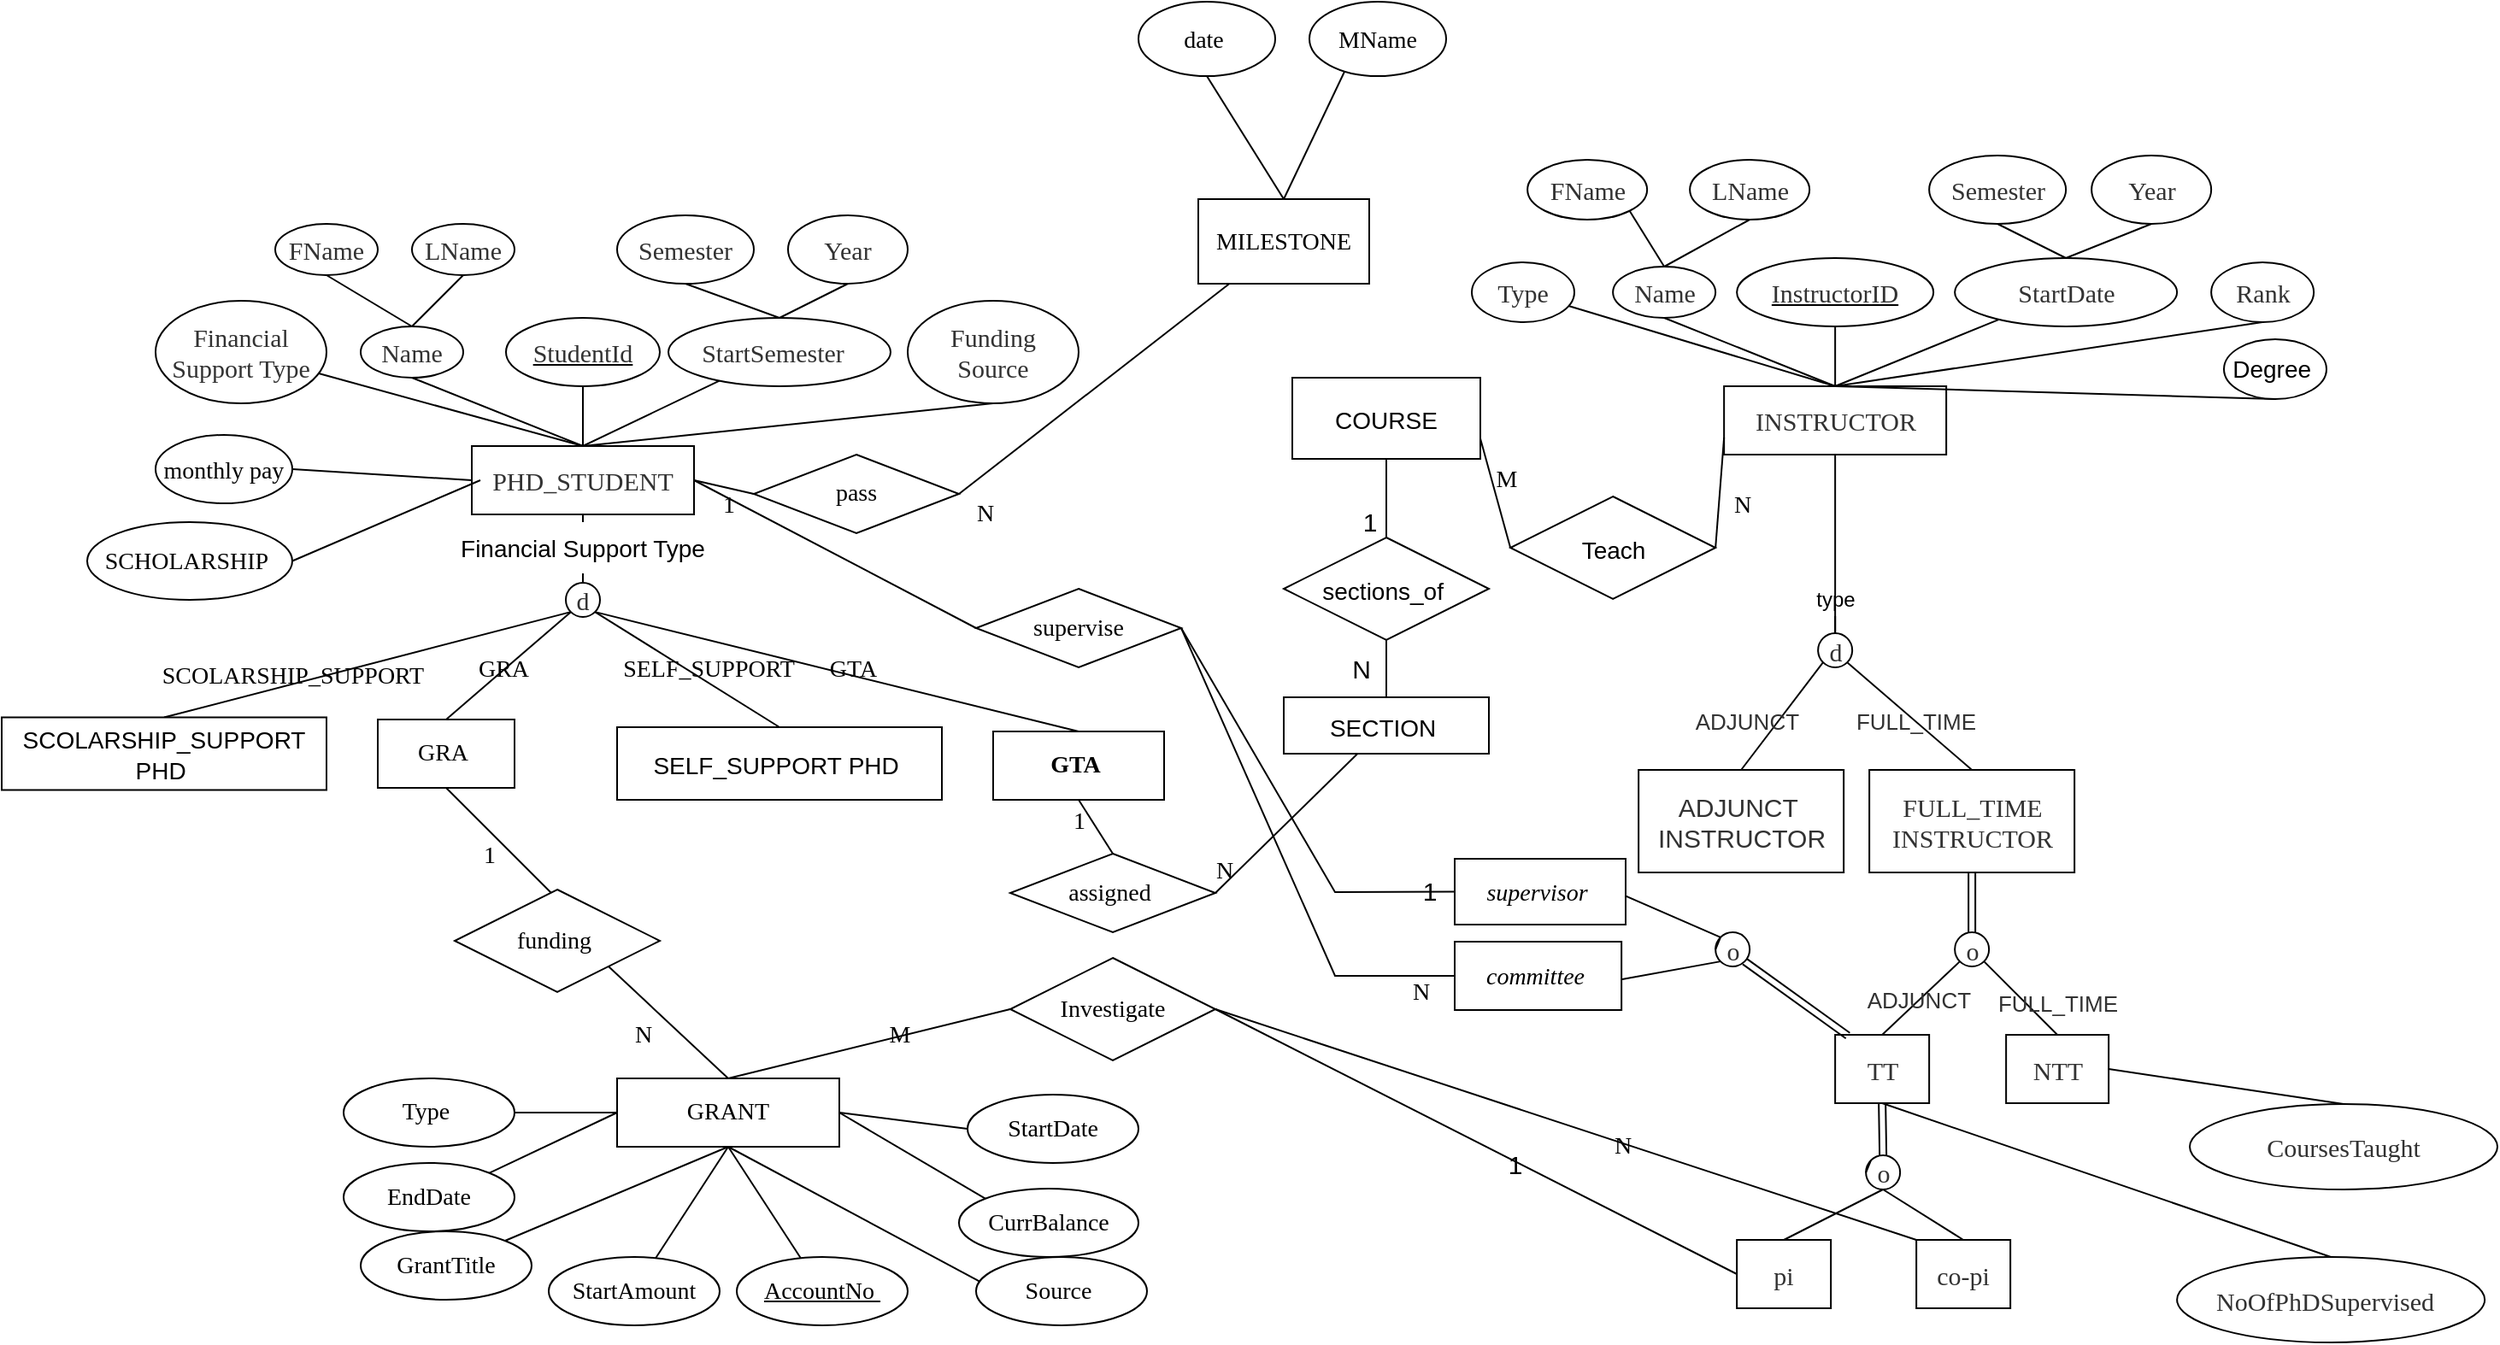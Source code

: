 <mxfile version="14.8.0" type="github">
  <diagram id="R2lEEEUBdFMjLlhIrx00" name="Page-1">
    <mxGraphModel dx="1443" dy="1790" grid="1" gridSize="10" guides="1" tooltips="1" connect="1" arrows="1" fold="1" page="1" pageScale="1" pageWidth="850" pageHeight="1100" background="#ffffff" math="0" shadow="0" extFonts="Permanent Marker^https://fonts.googleapis.com/css?family=Permanent+Marker">
      <root>
        <mxCell id="0" />
        <mxCell id="1" parent="0" />
        <mxCell id="5bifRWw4cxV1zEUzVgnK-14" style="edgeStyle=none;rounded=0;orthogonalLoop=1;jettySize=auto;html=1;exitX=0.5;exitY=0;exitDx=0;exitDy=0;endArrow=none;endFill=0;" edge="1" parent="1" source="5bifRWw4cxV1zEUzVgnK-1" target="5bifRWw4cxV1zEUzVgnK-7">
          <mxGeometry relative="1" as="geometry" />
        </mxCell>
        <mxCell id="5bifRWw4cxV1zEUzVgnK-270" style="edgeStyle=none;rounded=0;sketch=0;orthogonalLoop=1;jettySize=auto;html=1;exitX=1;exitY=0.5;exitDx=0;exitDy=0;shadow=0;fontFamily=Verdana;fontSize=14;fontColor=#000000;endArrow=none;endFill=0;entryX=0;entryY=0.5;entryDx=0;entryDy=0;" edge="1" parent="1" source="5bifRWw4cxV1zEUzVgnK-1" target="5bifRWw4cxV1zEUzVgnK-275">
          <mxGeometry relative="1" as="geometry">
            <mxPoint x="720" y="520" as="targetPoint" />
          </mxGeometry>
        </mxCell>
        <mxCell id="5bifRWw4cxV1zEUzVgnK-1" value="&lt;span style=&quot;color: rgb(50, 50, 50); font-family: verdana; font-size: 15px; background-color: rgba(255, 255, 255, 0.01);&quot;&gt;PHD_STUDENT&lt;/span&gt;" style="rounded=0;whiteSpace=wrap;html=1;fontStyle=0" vertex="1" parent="1">
          <mxGeometry x="405" y="410" width="130" height="40" as="geometry" />
        </mxCell>
        <mxCell id="5bifRWw4cxV1zEUzVgnK-13" style="edgeStyle=none;rounded=0;orthogonalLoop=1;jettySize=auto;html=1;entryX=0.5;entryY=1;entryDx=0;entryDy=0;endArrow=none;endFill=0;startArrow=none;" edge="1" parent="1" source="5bifRWw4cxV1zEUzVgnK-30" target="5bifRWw4cxV1zEUzVgnK-1">
          <mxGeometry relative="1" as="geometry" />
        </mxCell>
        <mxCell id="5bifRWw4cxV1zEUzVgnK-35" style="edgeStyle=none;rounded=0;orthogonalLoop=1;jettySize=auto;html=1;exitX=0;exitY=1;exitDx=0;exitDy=0;entryX=0.5;entryY=0;entryDx=0;entryDy=0;endArrow=none;endFill=0;shadow=0;sketch=0;fontFamily=Verdana;" edge="1" parent="1" source="5bifRWw4cxV1zEUzVgnK-2" target="5bifRWw4cxV1zEUzVgnK-34">
          <mxGeometry relative="1" as="geometry" />
        </mxCell>
        <mxCell id="5bifRWw4cxV1zEUzVgnK-74" style="edgeStyle=none;rounded=0;sketch=0;orthogonalLoop=1;jettySize=auto;html=1;exitX=1;exitY=1;exitDx=0;exitDy=0;entryX=0.5;entryY=0;entryDx=0;entryDy=0;shadow=0;fontSize=15;endArrow=none;endFill=0;fontFamily=Verdana;" edge="1" parent="1" source="5bifRWw4cxV1zEUzVgnK-2" target="5bifRWw4cxV1zEUzVgnK-33">
          <mxGeometry relative="1" as="geometry" />
        </mxCell>
        <mxCell id="5bifRWw4cxV1zEUzVgnK-150" style="edgeStyle=none;rounded=0;sketch=0;orthogonalLoop=1;jettySize=auto;html=1;exitX=1;exitY=1;exitDx=0;exitDy=0;entryX=0.5;entryY=0;entryDx=0;entryDy=0;shadow=0;fontFamily=Verdana;fontSize=15;fontColor=none;endArrow=none;endFill=0;" edge="1" parent="1" source="5bifRWw4cxV1zEUzVgnK-2" target="5bifRWw4cxV1zEUzVgnK-149">
          <mxGeometry relative="1" as="geometry" />
        </mxCell>
        <mxCell id="5bifRWw4cxV1zEUzVgnK-2" value="&lt;span style=&quot;color: rgb(50, 50, 50); font-size: 15px; background-color: rgba(255, 255, 255, 0.01);&quot;&gt;d&lt;/span&gt;" style="ellipse;whiteSpace=wrap;html=1;aspect=fixed;fontStyle=0;fontFamily=Verdana;" vertex="1" parent="1">
          <mxGeometry x="460" y="490" width="20" height="20" as="geometry" />
        </mxCell>
        <mxCell id="5bifRWw4cxV1zEUzVgnK-8" style="rounded=0;orthogonalLoop=1;jettySize=auto;html=1;exitX=0.5;exitY=1;exitDx=0;exitDy=0;endArrow=none;endFill=0;" edge="1" parent="1" source="5bifRWw4cxV1zEUzVgnK-3">
          <mxGeometry relative="1" as="geometry">
            <mxPoint x="470" y="410" as="targetPoint" />
          </mxGeometry>
        </mxCell>
        <mxCell id="5bifRWw4cxV1zEUzVgnK-17" style="edgeStyle=none;rounded=0;orthogonalLoop=1;jettySize=auto;html=1;exitX=0.5;exitY=0;exitDx=0;exitDy=0;entryX=0.5;entryY=1;entryDx=0;entryDy=0;endArrow=none;endFill=0;" edge="1" parent="1" source="5bifRWw4cxV1zEUzVgnK-3" target="5bifRWw4cxV1zEUzVgnK-15">
          <mxGeometry relative="1" as="geometry" />
        </mxCell>
        <mxCell id="5bifRWw4cxV1zEUzVgnK-18" style="edgeStyle=none;rounded=0;orthogonalLoop=1;jettySize=auto;html=1;exitX=0.5;exitY=0;exitDx=0;exitDy=0;entryX=0.5;entryY=1;entryDx=0;entryDy=0;endArrow=none;endFill=0;" edge="1" parent="1" source="5bifRWw4cxV1zEUzVgnK-3" target="5bifRWw4cxV1zEUzVgnK-16">
          <mxGeometry relative="1" as="geometry" />
        </mxCell>
        <mxCell id="5bifRWw4cxV1zEUzVgnK-3" value="&lt;span style=&quot;color: rgb(50, 50, 50); font-family: verdana; font-size: 15px; background-color: rgba(255, 255, 255, 0.01);&quot;&gt;Name&lt;/span&gt;" style="ellipse;whiteSpace=wrap;html=1;fontStyle=0" vertex="1" parent="1">
          <mxGeometry x="340" y="340" width="60" height="30" as="geometry" />
        </mxCell>
        <mxCell id="5bifRWw4cxV1zEUzVgnK-12" style="edgeStyle=none;rounded=0;orthogonalLoop=1;jettySize=auto;html=1;exitX=0.5;exitY=1;exitDx=0;exitDy=0;entryX=0.5;entryY=0;entryDx=0;entryDy=0;endArrow=none;endFill=0;" edge="1" parent="1" source="5bifRWw4cxV1zEUzVgnK-4" target="5bifRWw4cxV1zEUzVgnK-1">
          <mxGeometry relative="1" as="geometry" />
        </mxCell>
        <mxCell id="5bifRWw4cxV1zEUzVgnK-4" value="&lt;span style=&quot;color: rgb(50, 50, 50); font-family: verdana; font-size: 15px; background-color: rgba(255, 255, 255, 0.01);&quot;&gt;StudentId&lt;/span&gt;" style="ellipse;whiteSpace=wrap;html=1;fontStyle=4" vertex="1" parent="1">
          <mxGeometry x="425" y="335" width="90" height="40" as="geometry" />
        </mxCell>
        <mxCell id="5bifRWw4cxV1zEUzVgnK-22" style="edgeStyle=none;rounded=0;orthogonalLoop=1;jettySize=auto;html=1;exitX=0.5;exitY=1;exitDx=0;exitDy=0;entryX=0.5;entryY=0;entryDx=0;entryDy=0;endArrow=none;endFill=0;" edge="1" parent="1" source="5bifRWw4cxV1zEUzVgnK-5" target="5bifRWw4cxV1zEUzVgnK-6">
          <mxGeometry relative="1" as="geometry" />
        </mxCell>
        <mxCell id="5bifRWw4cxV1zEUzVgnK-5" value="&lt;span style=&quot;color: rgb(50, 50, 50); font-family: verdana; font-size: 15px; background-color: rgba(255, 255, 255, 0.01);&quot;&gt;Semester&lt;/span&gt;" style="ellipse;whiteSpace=wrap;html=1;fontStyle=0" vertex="1" parent="1">
          <mxGeometry x="490" y="275" width="80" height="40" as="geometry" />
        </mxCell>
        <mxCell id="5bifRWw4cxV1zEUzVgnK-10" value="" style="edgeStyle=none;rounded=0;orthogonalLoop=1;jettySize=auto;html=1;endArrow=none;endFill=0;entryX=0.5;entryY=0;entryDx=0;entryDy=0;" edge="1" parent="1" source="5bifRWw4cxV1zEUzVgnK-6" target="5bifRWw4cxV1zEUzVgnK-1">
          <mxGeometry relative="1" as="geometry" />
        </mxCell>
        <mxCell id="5bifRWw4cxV1zEUzVgnK-6" value="&lt;span style=&quot;color: rgb(50, 50, 50); font-family: verdana; font-size: 15px; background-color: rgba(255, 255, 255, 0.01);&quot;&gt;StartSemester&amp;nbsp;&amp;nbsp;&lt;/span&gt;" style="ellipse;whiteSpace=wrap;html=1;fontStyle=0" vertex="1" parent="1">
          <mxGeometry x="520" y="335" width="130" height="40" as="geometry" />
        </mxCell>
        <mxCell id="5bifRWw4cxV1zEUzVgnK-7" value="&lt;span style=&quot;color: rgb(50 , 50 , 50) ; font-family: &amp;#34;verdana&amp;#34; ; font-size: 15px ; background-color: rgba(255 , 255 , 255 , 0.01)&quot;&gt;Financial Support Type&lt;/span&gt;" style="ellipse;whiteSpace=wrap;html=1;fontStyle=0;verticalAlign=middle;align=center;horizontal=1;" vertex="1" parent="1">
          <mxGeometry x="220" y="325" width="100" height="60" as="geometry" />
        </mxCell>
        <mxCell id="5bifRWw4cxV1zEUzVgnK-15" value="&lt;span style=&quot;color: rgb(50, 50, 50); font-family: verdana; font-size: 15px; background-color: rgba(255, 255, 255, 0.01);&quot;&gt;FName&lt;/span&gt;" style="ellipse;whiteSpace=wrap;html=1;fontStyle=0" vertex="1" parent="1">
          <mxGeometry x="290" y="280" width="60" height="30" as="geometry" />
        </mxCell>
        <mxCell id="5bifRWw4cxV1zEUzVgnK-16" value="&lt;span style=&quot;color: rgb(50, 50, 50); font-family: verdana; font-size: 15px; background-color: rgba(255, 255, 255, 0.01);&quot;&gt;LName&lt;/span&gt;" style="ellipse;whiteSpace=wrap;html=1;fontStyle=0" vertex="1" parent="1">
          <mxGeometry x="370" y="280" width="60" height="30" as="geometry" />
        </mxCell>
        <mxCell id="5bifRWw4cxV1zEUzVgnK-24" style="edgeStyle=none;rounded=0;orthogonalLoop=1;jettySize=auto;html=1;exitX=0.5;exitY=1;exitDx=0;exitDy=0;entryX=0.5;entryY=0;entryDx=0;entryDy=0;endArrow=none;endFill=0;" edge="1" parent="1" source="5bifRWw4cxV1zEUzVgnK-21" target="5bifRWw4cxV1zEUzVgnK-6">
          <mxGeometry relative="1" as="geometry" />
        </mxCell>
        <mxCell id="5bifRWw4cxV1zEUzVgnK-21" value="&lt;span style=&quot;color: rgb(50, 50, 50); font-family: verdana; font-size: 15px; background-color: rgba(255, 255, 255, 0.01);&quot;&gt;Year&lt;/span&gt;" style="ellipse;whiteSpace=wrap;html=1;fontStyle=0" vertex="1" parent="1">
          <mxGeometry x="590" y="275" width="70" height="40" as="geometry" />
        </mxCell>
        <mxCell id="5bifRWw4cxV1zEUzVgnK-30" value="Financial Support Type" style="text;html=1;strokeColor=none;fillColor=none;align=center;verticalAlign=middle;whiteSpace=wrap;rounded=0;fontStyle=0;fontFamily=Helvetica;fontSize=14;" vertex="1" parent="1">
          <mxGeometry x="380" y="454.5" width="180" height="30" as="geometry" />
        </mxCell>
        <mxCell id="5bifRWw4cxV1zEUzVgnK-31" value="" style="edgeStyle=none;rounded=0;orthogonalLoop=1;jettySize=auto;html=1;entryX=0.5;entryY=1;entryDx=0;entryDy=0;endArrow=none;endFill=0;fontFamily=Verdana;" edge="1" parent="1" source="5bifRWw4cxV1zEUzVgnK-2" target="5bifRWw4cxV1zEUzVgnK-30">
          <mxGeometry relative="1" as="geometry">
            <mxPoint x="470" y="490" as="sourcePoint" />
            <mxPoint x="470" y="450" as="targetPoint" />
          </mxGeometry>
        </mxCell>
        <mxCell id="5bifRWw4cxV1zEUzVgnK-33" value="&lt;p class=&quot;MsoNormal&quot;&gt;&lt;b&gt;&lt;span style=&quot;font-size: 10.5pt&quot;&gt;GTA&amp;nbsp;&lt;/span&gt;&lt;/b&gt;&lt;/p&gt;" style="rounded=0;whiteSpace=wrap;html=1;fillColor=#ffffff;align=center;fontStyle=0;fontFamily=Verdana;" vertex="1" parent="1">
          <mxGeometry x="710" y="577" width="100" height="40" as="geometry" />
        </mxCell>
        <mxCell id="5bifRWw4cxV1zEUzVgnK-34" value="&lt;p class=&quot;MsoNormal&quot;&gt;&lt;span style=&quot;font-size: 10.5pt&quot;&gt;GRA&amp;nbsp;&lt;/span&gt;&lt;/p&gt;" style="rounded=0;whiteSpace=wrap;html=1;fillColor=#ffffff;align=center;fontFamily=Verdana;" vertex="1" parent="1">
          <mxGeometry x="350" y="570" width="80" height="40" as="geometry" />
        </mxCell>
        <mxCell id="5bifRWw4cxV1zEUzVgnK-61" value="&lt;p class=&quot;MsoNormal&quot;&gt;&lt;span&gt;&lt;span style=&quot;font-size: 10.5pt&quot;&gt;GTA&amp;nbsp;&lt;/span&gt;&lt;/span&gt;&lt;/p&gt;" style="text;html=1;strokeColor=none;fillColor=none;align=center;verticalAlign=middle;whiteSpace=wrap;rounded=0;fontSize=15;fontStyle=0;fontFamily=Verdana;" vertex="1" parent="1">
          <mxGeometry x="610" y="530" width="40" height="20" as="geometry" />
        </mxCell>
        <mxCell id="5bifRWw4cxV1zEUzVgnK-75" style="edgeStyle=none;rounded=0;orthogonalLoop=1;jettySize=auto;html=1;exitX=0.5;exitY=0;exitDx=0;exitDy=0;endArrow=none;endFill=0;" edge="1" parent="1" source="5bifRWw4cxV1zEUzVgnK-76" target="5bifRWw4cxV1zEUzVgnK-91">
          <mxGeometry relative="1" as="geometry">
            <mxPoint x="1019.998" y="327.09" as="targetPoint" />
          </mxGeometry>
        </mxCell>
        <mxCell id="5bifRWw4cxV1zEUzVgnK-223" style="edgeStyle=none;rounded=0;sketch=0;orthogonalLoop=1;jettySize=auto;html=1;exitX=0.5;exitY=1;exitDx=0;exitDy=0;entryX=0.5;entryY=0;entryDx=0;entryDy=0;shadow=0;fontFamily=Verdana;fontSize=14;fontColor=#000000;endArrow=none;endFill=0;" edge="1" parent="1" source="5bifRWw4cxV1zEUzVgnK-76" target="5bifRWw4cxV1zEUzVgnK-80">
          <mxGeometry relative="1" as="geometry" />
        </mxCell>
        <mxCell id="5bifRWw4cxV1zEUzVgnK-76" value="&lt;span style=&quot;color: rgb(50, 50, 50); font-family: verdana; font-size: 15px; background-color: rgba(255, 255, 255, 0.01);&quot;&gt;INSTRUCTOR&lt;/span&gt;" style="rounded=0;whiteSpace=wrap;html=1;fontStyle=0" vertex="1" parent="1">
          <mxGeometry x="1137.57" y="375" width="130" height="40" as="geometry" />
        </mxCell>
        <mxCell id="5bifRWw4cxV1zEUzVgnK-78" style="edgeStyle=none;rounded=0;orthogonalLoop=1;jettySize=auto;html=1;exitX=0;exitY=1;exitDx=0;exitDy=0;entryX=0.5;entryY=0;entryDx=0;entryDy=0;endArrow=none;endFill=0;shadow=0;sketch=0;" edge="1" parent="1" source="5bifRWw4cxV1zEUzVgnK-80" target="5bifRWw4cxV1zEUzVgnK-99">
          <mxGeometry relative="1" as="geometry" />
        </mxCell>
        <mxCell id="5bifRWw4cxV1zEUzVgnK-79" style="edgeStyle=none;rounded=0;sketch=0;orthogonalLoop=1;jettySize=auto;html=1;exitX=1;exitY=1;exitDx=0;exitDy=0;entryX=0.5;entryY=0;entryDx=0;entryDy=0;shadow=0;fontSize=15;endArrow=none;endFill=0;" edge="1" parent="1" source="5bifRWw4cxV1zEUzVgnK-80" target="5bifRWw4cxV1zEUzVgnK-98">
          <mxGeometry relative="1" as="geometry" />
        </mxCell>
        <mxCell id="5bifRWw4cxV1zEUzVgnK-80" value="&lt;span style=&quot;color: rgb(50, 50, 50); font-family: verdana; font-size: 15px; background-color: rgba(255, 255, 255, 0.01);&quot;&gt;d&lt;/span&gt;" style="ellipse;whiteSpace=wrap;html=1;aspect=fixed;fontStyle=0" vertex="1" parent="1">
          <mxGeometry x="1192.57" y="519.5" width="20" height="20" as="geometry" />
        </mxCell>
        <mxCell id="5bifRWw4cxV1zEUzVgnK-81" style="rounded=0;orthogonalLoop=1;jettySize=auto;html=1;exitX=0.5;exitY=1;exitDx=0;exitDy=0;endArrow=none;endFill=0;" edge="1" parent="1" source="5bifRWw4cxV1zEUzVgnK-84">
          <mxGeometry relative="1" as="geometry">
            <mxPoint x="1202.57" y="375" as="targetPoint" />
          </mxGeometry>
        </mxCell>
        <mxCell id="5bifRWw4cxV1zEUzVgnK-82" style="edgeStyle=none;rounded=0;orthogonalLoop=1;jettySize=auto;html=1;exitX=0.5;exitY=0;exitDx=0;exitDy=0;entryX=1;entryY=1;entryDx=0;entryDy=0;endArrow=none;endFill=0;" edge="1" parent="1" source="5bifRWw4cxV1zEUzVgnK-84" target="5bifRWw4cxV1zEUzVgnK-92">
          <mxGeometry relative="1" as="geometry">
            <mxPoint x="1047.57" y="280" as="targetPoint" />
          </mxGeometry>
        </mxCell>
        <mxCell id="5bifRWw4cxV1zEUzVgnK-83" style="edgeStyle=none;rounded=0;orthogonalLoop=1;jettySize=auto;html=1;exitX=0.5;exitY=0;exitDx=0;exitDy=0;entryX=0.5;entryY=1;entryDx=0;entryDy=0;endArrow=none;endFill=0;" edge="1" parent="1" source="5bifRWw4cxV1zEUzVgnK-84" target="5bifRWw4cxV1zEUzVgnK-93">
          <mxGeometry relative="1" as="geometry" />
        </mxCell>
        <mxCell id="5bifRWw4cxV1zEUzVgnK-84" value="&lt;span style=&quot;color: rgb(50, 50, 50); font-family: verdana; font-size: 15px; background-color: rgba(255, 255, 255, 0.01);&quot;&gt;Name&lt;/span&gt;" style="ellipse;whiteSpace=wrap;html=1;fontStyle=0" vertex="1" parent="1">
          <mxGeometry x="1072.57" y="305" width="60" height="30" as="geometry" />
        </mxCell>
        <mxCell id="5bifRWw4cxV1zEUzVgnK-85" style="edgeStyle=none;rounded=0;orthogonalLoop=1;jettySize=auto;html=1;exitX=0.5;exitY=1;exitDx=0;exitDy=0;entryX=0.5;entryY=0;entryDx=0;entryDy=0;endArrow=none;endFill=0;" edge="1" parent="1" source="5bifRWw4cxV1zEUzVgnK-86" target="5bifRWw4cxV1zEUzVgnK-76">
          <mxGeometry relative="1" as="geometry" />
        </mxCell>
        <mxCell id="5bifRWw4cxV1zEUzVgnK-86" value="&lt;span style=&quot;color: rgb(50 , 50 , 50) ; font-family: &amp;#34;verdana&amp;#34; ; font-size: 15px ; background-color: rgba(255 , 255 , 255 , 0.01)&quot;&gt;InstructorID&lt;/span&gt;" style="ellipse;whiteSpace=wrap;html=1;fontStyle=4" vertex="1" parent="1">
          <mxGeometry x="1145.07" y="300" width="115" height="40" as="geometry" />
        </mxCell>
        <mxCell id="5bifRWw4cxV1zEUzVgnK-87" style="edgeStyle=none;rounded=0;orthogonalLoop=1;jettySize=auto;html=1;exitX=0.5;exitY=1;exitDx=0;exitDy=0;entryX=0.5;entryY=0;entryDx=0;entryDy=0;endArrow=none;endFill=0;" edge="1" parent="1" source="5bifRWw4cxV1zEUzVgnK-88" target="5bifRWw4cxV1zEUzVgnK-90">
          <mxGeometry relative="1" as="geometry" />
        </mxCell>
        <mxCell id="5bifRWw4cxV1zEUzVgnK-88" value="&lt;span style=&quot;color: rgb(50, 50, 50); font-family: verdana; font-size: 15px; background-color: rgba(255, 255, 255, 0.01);&quot;&gt;Semester&lt;/span&gt;" style="ellipse;whiteSpace=wrap;html=1;fontStyle=0" vertex="1" parent="1">
          <mxGeometry x="1257.57" y="240" width="80" height="40" as="geometry" />
        </mxCell>
        <mxCell id="5bifRWw4cxV1zEUzVgnK-89" value="" style="edgeStyle=none;rounded=0;orthogonalLoop=1;jettySize=auto;html=1;endArrow=none;endFill=0;entryX=0.5;entryY=0;entryDx=0;entryDy=0;" edge="1" parent="1" source="5bifRWw4cxV1zEUzVgnK-90" target="5bifRWw4cxV1zEUzVgnK-76">
          <mxGeometry relative="1" as="geometry" />
        </mxCell>
        <mxCell id="5bifRWw4cxV1zEUzVgnK-90" value="&lt;span style=&quot;color: rgb(50, 50, 50); font-family: verdana; font-size: 15px; background-color: rgba(255, 255, 255, 0.01);&quot;&gt;StartDate&lt;/span&gt;" style="ellipse;whiteSpace=wrap;html=1;fontStyle=0" vertex="1" parent="1">
          <mxGeometry x="1272.57" y="300" width="130" height="40" as="geometry" />
        </mxCell>
        <mxCell id="5bifRWw4cxV1zEUzVgnK-91" value="&lt;span style=&quot;color: rgb(50, 50, 50); font-family: verdana; font-size: 15px; background-color: rgba(255, 255, 255, 0.01);&quot;&gt;Type&lt;/span&gt;" style="ellipse;whiteSpace=wrap;html=1;fontStyle=0" vertex="1" parent="1">
          <mxGeometry x="990" y="302.5" width="60" height="35" as="geometry" />
        </mxCell>
        <mxCell id="5bifRWw4cxV1zEUzVgnK-92" value="&lt;span style=&quot;color: rgb(50, 50, 50); font-family: verdana; font-size: 15px; background-color: rgba(255, 255, 255, 0.01);&quot;&gt;FName&lt;/span&gt;" style="ellipse;whiteSpace=wrap;html=1;fontStyle=0" vertex="1" parent="1">
          <mxGeometry x="1022.57" y="242.5" width="70" height="35" as="geometry" />
        </mxCell>
        <mxCell id="5bifRWw4cxV1zEUzVgnK-93" value="&lt;span style=&quot;color: rgb(50, 50, 50); font-family: verdana; font-size: 15px; background-color: rgba(255, 255, 255, 0.01);&quot;&gt;LName&lt;/span&gt;" style="ellipse;whiteSpace=wrap;html=1;fontStyle=0" vertex="1" parent="1">
          <mxGeometry x="1117.57" y="242.5" width="70" height="35" as="geometry" />
        </mxCell>
        <mxCell id="5bifRWw4cxV1zEUzVgnK-94" style="edgeStyle=none;rounded=0;orthogonalLoop=1;jettySize=auto;html=1;exitX=0.5;exitY=1;exitDx=0;exitDy=0;entryX=0.5;entryY=0;entryDx=0;entryDy=0;endArrow=none;endFill=0;" edge="1" parent="1" source="5bifRWw4cxV1zEUzVgnK-95" target="5bifRWw4cxV1zEUzVgnK-90">
          <mxGeometry relative="1" as="geometry" />
        </mxCell>
        <mxCell id="5bifRWw4cxV1zEUzVgnK-95" value="&lt;span style=&quot;color: rgb(50, 50, 50); font-family: verdana; font-size: 15px; background-color: rgba(255, 255, 255, 0.01);&quot;&gt;Year&lt;/span&gt;" style="ellipse;whiteSpace=wrap;html=1;fontStyle=0" vertex="1" parent="1">
          <mxGeometry x="1352.57" y="240" width="70" height="40" as="geometry" />
        </mxCell>
        <mxCell id="5bifRWw4cxV1zEUzVgnK-96" value="type" style="text;html=1;strokeColor=none;fillColor=none;align=center;verticalAlign=middle;whiteSpace=wrap;rounded=0;fontStyle=0" vertex="1" parent="1">
          <mxGeometry x="1132.57" y="489.5" width="140" height="20" as="geometry" />
        </mxCell>
        <mxCell id="5bifRWw4cxV1zEUzVgnK-97" value="" style="edgeStyle=none;rounded=0;orthogonalLoop=1;jettySize=auto;html=1;entryX=0.5;entryY=1;entryDx=0;entryDy=0;endArrow=none;endFill=0;" edge="1" parent="1" source="5bifRWw4cxV1zEUzVgnK-80" target="5bifRWw4cxV1zEUzVgnK-96">
          <mxGeometry relative="1" as="geometry">
            <mxPoint x="1202.57" y="519.5" as="sourcePoint" />
            <mxPoint x="1202.57" y="479.5" as="targetPoint" />
          </mxGeometry>
        </mxCell>
        <mxCell id="5bifRWw4cxV1zEUzVgnK-106" style="edgeStyle=none;rounded=0;sketch=0;orthogonalLoop=1;jettySize=auto;html=1;exitX=0.5;exitY=1;exitDx=0;exitDy=0;entryX=0.5;entryY=0;entryDx=0;entryDy=0;shadow=0;fontSize=15;endArrow=none;endFill=0;shape=link;" edge="1" parent="1" source="5bifRWw4cxV1zEUzVgnK-98" target="5bifRWw4cxV1zEUzVgnK-105">
          <mxGeometry relative="1" as="geometry" />
        </mxCell>
        <mxCell id="5bifRWw4cxV1zEUzVgnK-98" value="&lt;span style=&quot;color: rgb(50, 50, 50); font-family: verdana; font-size: 15px; background-color: rgba(255, 255, 255, 0.01);&quot;&gt;FULL_TIME INSTRUCTOR&lt;/span&gt;" style="rounded=0;whiteSpace=wrap;html=1;fillColor=#ffffff;align=center;fontStyle=0" vertex="1" parent="1">
          <mxGeometry x="1222.57" y="599.5" width="120" height="60" as="geometry" />
        </mxCell>
        <mxCell id="5bifRWw4cxV1zEUzVgnK-99" value="&lt;span style=&quot;color: rgb(50, 50, 50); font-size: 15px; background-color: rgba(255, 255, 255, 0.01);&quot;&gt;ADJUNCT&amp;nbsp; INSTRUCTOR&lt;/span&gt;" style="rounded=0;whiteSpace=wrap;html=1;fillColor=#ffffff;fontFamily=Helvetica;" vertex="1" parent="1">
          <mxGeometry x="1087.57" y="599.5" width="120" height="60" as="geometry" />
        </mxCell>
        <mxCell id="5bifRWw4cxV1zEUzVgnK-100" value="&lt;span style=&quot;color: rgb(50 , 50 , 50) ; font-size: 13px ; background-color: rgba(255 , 255 , 255 , 0.01)&quot;&gt;ADJUNCT&amp;nbsp;&lt;/span&gt;" style="text;html=1;strokeColor=none;fillColor=none;align=center;verticalAlign=middle;whiteSpace=wrap;rounded=0;fontSize=15;" vertex="1" parent="1">
          <mxGeometry x="1132.57" y="559.5" width="40" height="20" as="geometry" />
        </mxCell>
        <mxCell id="5bifRWw4cxV1zEUzVgnK-101" value="&lt;span style=&quot;color: rgb(50 , 50 , 50) ; font-size: 13px ; background-color: rgba(255 , 255 , 255 , 0.01)&quot;&gt;FULL_TIME&lt;/span&gt;" style="text;html=1;strokeColor=none;fillColor=none;align=center;verticalAlign=middle;whiteSpace=wrap;rounded=0;fontSize=15;" vertex="1" parent="1">
          <mxGeometry x="1229.57" y="559.5" width="40" height="20" as="geometry" />
        </mxCell>
        <mxCell id="5bifRWw4cxV1zEUzVgnK-103" style="edgeStyle=none;rounded=0;sketch=0;orthogonalLoop=1;jettySize=auto;html=1;exitX=0.5;exitY=1;exitDx=0;exitDy=0;entryX=0.5;entryY=0;entryDx=0;entryDy=0;shadow=0;fontSize=15;endArrow=none;endFill=0;" edge="1" parent="1" source="5bifRWw4cxV1zEUzVgnK-102" target="5bifRWw4cxV1zEUzVgnK-76">
          <mxGeometry relative="1" as="geometry" />
        </mxCell>
        <mxCell id="5bifRWw4cxV1zEUzVgnK-102" value="&lt;span style=&quot;color: rgb(50, 50, 50); font-family: verdana; font-size: 15px; background-color: rgba(255, 255, 255, 0.01);&quot;&gt;Rank&lt;/span&gt;" style="ellipse;whiteSpace=wrap;html=1;fontStyle=0" vertex="1" parent="1">
          <mxGeometry x="1422.57" y="302.5" width="60" height="35" as="geometry" />
        </mxCell>
        <mxCell id="5bifRWw4cxV1zEUzVgnK-109" style="edgeStyle=none;rounded=0;sketch=0;orthogonalLoop=1;jettySize=auto;html=1;exitX=0;exitY=1;exitDx=0;exitDy=0;entryX=0.5;entryY=0;entryDx=0;entryDy=0;shadow=0;fontSize=15;endArrow=none;endFill=0;" edge="1" parent="1" source="5bifRWw4cxV1zEUzVgnK-105" target="5bifRWw4cxV1zEUzVgnK-107">
          <mxGeometry relative="1" as="geometry" />
        </mxCell>
        <mxCell id="5bifRWw4cxV1zEUzVgnK-110" style="edgeStyle=none;rounded=0;sketch=0;orthogonalLoop=1;jettySize=auto;html=1;exitX=1;exitY=1;exitDx=0;exitDy=0;entryX=0.5;entryY=0;entryDx=0;entryDy=0;shadow=0;fontSize=15;endArrow=none;endFill=0;" edge="1" parent="1" source="5bifRWw4cxV1zEUzVgnK-105" target="5bifRWw4cxV1zEUzVgnK-108">
          <mxGeometry relative="1" as="geometry" />
        </mxCell>
        <mxCell id="5bifRWw4cxV1zEUzVgnK-105" value="&lt;font color=&quot;#323232&quot; face=&quot;verdana&quot;&gt;&lt;span style=&quot;background-color: rgba(255 , 255 , 255 , 0.01)&quot;&gt;o&lt;/span&gt;&lt;/font&gt;" style="ellipse;whiteSpace=wrap;html=1;aspect=fixed;fontSize=15;fillColor=#ffffff;align=center;verticalAlign=middle;" vertex="1" parent="1">
          <mxGeometry x="1272.57" y="694.5" width="20" height="20" as="geometry" />
        </mxCell>
        <mxCell id="5bifRWw4cxV1zEUzVgnK-112" style="edgeStyle=none;rounded=0;sketch=0;orthogonalLoop=1;jettySize=auto;html=1;exitX=0.5;exitY=1;exitDx=0;exitDy=0;entryX=0.5;entryY=0;entryDx=0;entryDy=0;shadow=0;fontSize=15;endArrow=none;endFill=0;" edge="1" parent="1" source="5bifRWw4cxV1zEUzVgnK-107" target="5bifRWw4cxV1zEUzVgnK-111">
          <mxGeometry relative="1" as="geometry" />
        </mxCell>
        <mxCell id="5bifRWw4cxV1zEUzVgnK-205" style="edgeStyle=none;rounded=0;sketch=0;orthogonalLoop=1;jettySize=auto;html=1;exitX=0.5;exitY=1;exitDx=0;exitDy=0;entryX=0.5;entryY=0;entryDx=0;entryDy=0;shadow=0;fontFamily=Verdana;fontSize=14;fontColor=#000000;endArrow=none;endFill=0;shape=link;" edge="1" parent="1" source="5bifRWw4cxV1zEUzVgnK-107" target="5bifRWw4cxV1zEUzVgnK-204">
          <mxGeometry relative="1" as="geometry" />
        </mxCell>
        <mxCell id="5bifRWw4cxV1zEUzVgnK-107" value="&lt;span style=&quot;color: rgb(50, 50, 50); font-family: verdana; background-color: rgba(255, 255, 255, 0.01);&quot;&gt;TT&lt;/span&gt;" style="rounded=0;whiteSpace=wrap;html=1;fontSize=15;fillColor=#ffffff;align=center;verticalAlign=middle;fontStyle=0" vertex="1" parent="1">
          <mxGeometry x="1202.57" y="754.5" width="55" height="40" as="geometry" />
        </mxCell>
        <mxCell id="5bifRWw4cxV1zEUzVgnK-114" style="edgeStyle=none;rounded=0;sketch=0;orthogonalLoop=1;jettySize=auto;html=1;exitX=1;exitY=0.5;exitDx=0;exitDy=0;entryX=0.5;entryY=0;entryDx=0;entryDy=0;shadow=0;fontSize=15;endArrow=none;endFill=0;" edge="1" parent="1" source="5bifRWw4cxV1zEUzVgnK-108" target="5bifRWw4cxV1zEUzVgnK-113">
          <mxGeometry relative="1" as="geometry" />
        </mxCell>
        <mxCell id="5bifRWw4cxV1zEUzVgnK-108" value="&lt;span style=&quot;color: rgb(50, 50, 50); font-family: verdana; background-color: rgba(255, 255, 255, 0.01);&quot;&gt;NTT&lt;/span&gt;" style="rounded=0;whiteSpace=wrap;html=1;fontSize=15;fillColor=#ffffff;align=center;verticalAlign=middle;fontStyle=0" vertex="1" parent="1">
          <mxGeometry x="1302.57" y="754.5" width="60" height="40" as="geometry" />
        </mxCell>
        <mxCell id="5bifRWw4cxV1zEUzVgnK-111" value="&lt;span style=&quot;color: rgb(50, 50, 50); font-family: verdana; background-color: rgba(255, 255, 255, 0.01);&quot;&gt;NoOfPhDSupervised&amp;nbsp;&amp;nbsp;&lt;/span&gt;" style="ellipse;whiteSpace=wrap;html=1;fontSize=15;fillColor=#ffffff;align=center;verticalAlign=middle;fontStyle=0" vertex="1" parent="1">
          <mxGeometry x="1402.57" y="884.5" width="180" height="50" as="geometry" />
        </mxCell>
        <mxCell id="5bifRWw4cxV1zEUzVgnK-113" value="&lt;span style=&quot;color: rgb(50, 50, 50); font-family: verdana; background-color: rgba(255, 255, 255, 0.01);&quot;&gt;CoursesTaught&lt;/span&gt;" style="ellipse;whiteSpace=wrap;html=1;fontSize=15;fillColor=#ffffff;align=center;verticalAlign=middle;fontStyle=0" vertex="1" parent="1">
          <mxGeometry x="1410" y="795" width="180" height="50" as="geometry" />
        </mxCell>
        <mxCell id="5bifRWw4cxV1zEUzVgnK-118" value="&lt;span style=&quot;color: rgb(50 , 50 , 50) ; font-size: 13px ; background-color: rgba(255 , 255 , 255 , 0.01)&quot;&gt;FULL_TIME&lt;/span&gt;" style="text;html=1;strokeColor=none;fillColor=none;align=center;verticalAlign=middle;whiteSpace=wrap;rounded=0;fontSize=15;" vertex="1" parent="1">
          <mxGeometry x="1312.57" y="725" width="40" height="20" as="geometry" />
        </mxCell>
        <mxCell id="5bifRWw4cxV1zEUzVgnK-173" style="edgeStyle=none;rounded=0;sketch=0;orthogonalLoop=1;jettySize=auto;html=1;exitX=0.5;exitY=1;exitDx=0;exitDy=0;shadow=0;fontFamily=Verdana;fontSize=14;fontColor=none;endArrow=none;endFill=0;" edge="1" parent="1" source="5bifRWw4cxV1zEUzVgnK-119" target="5bifRWw4cxV1zEUzVgnK-160">
          <mxGeometry relative="1" as="geometry" />
        </mxCell>
        <mxCell id="5bifRWw4cxV1zEUzVgnK-174" style="edgeStyle=none;rounded=0;sketch=0;orthogonalLoop=1;jettySize=auto;html=1;exitX=0.5;exitY=1;exitDx=0;exitDy=0;shadow=0;fontFamily=Verdana;fontSize=14;fontColor=none;endArrow=none;endFill=0;" edge="1" parent="1" source="5bifRWw4cxV1zEUzVgnK-119" target="5bifRWw4cxV1zEUzVgnK-155">
          <mxGeometry relative="1" as="geometry" />
        </mxCell>
        <mxCell id="5bifRWw4cxV1zEUzVgnK-175" style="edgeStyle=none;rounded=0;sketch=0;orthogonalLoop=1;jettySize=auto;html=1;exitX=0.5;exitY=0;exitDx=0;exitDy=0;entryX=1;entryY=1;entryDx=0;entryDy=0;shadow=0;fontFamily=Helvetica;fontSize=14;fontColor=none;endArrow=none;endFill=0;" edge="1" parent="1" source="5bifRWw4cxV1zEUzVgnK-119" target="5bifRWw4cxV1zEUzVgnK-172">
          <mxGeometry relative="1" as="geometry" />
        </mxCell>
        <mxCell id="5bifRWw4cxV1zEUzVgnK-192" style="edgeStyle=none;rounded=0;sketch=0;orthogonalLoop=1;jettySize=auto;html=1;exitX=0.5;exitY=0;exitDx=0;exitDy=0;entryX=0;entryY=0.5;entryDx=0;entryDy=0;shadow=0;fontFamily=Verdana;fontSize=14;fontColor=#000000;endArrow=none;endFill=0;" edge="1" parent="1" source="5bifRWw4cxV1zEUzVgnK-119" target="5bifRWw4cxV1zEUzVgnK-194">
          <mxGeometry relative="1" as="geometry" />
        </mxCell>
        <mxCell id="5bifRWw4cxV1zEUzVgnK-119" value="&lt;p class=&quot;MsoNormal&quot;&gt;&lt;span&gt;&lt;span style=&quot;font-size: 10.5pt&quot;&gt;GRANT&lt;/span&gt;&lt;/span&gt;&lt;/p&gt;" style="rounded=0;whiteSpace=wrap;html=1;fontStyle=0;fontFamily=Verdana;" vertex="1" parent="1">
          <mxGeometry x="490" y="780" width="130" height="40" as="geometry" />
        </mxCell>
        <mxCell id="5bifRWw4cxV1zEUzVgnK-121" value="&lt;p class=&quot;MsoNormal&quot;&gt;&lt;span style=&quot;font-size: 10.5pt&quot;&gt;MILESTONE&lt;/span&gt;&lt;/p&gt;" style="rounded=0;whiteSpace=wrap;html=1;fontSize=15;fillColor=#ffffff;align=center;verticalAlign=middle;fontFamily=Verdana;" vertex="1" parent="1">
          <mxGeometry x="830" y="265.5" width="100" height="49.5" as="geometry" />
        </mxCell>
        <mxCell id="5bifRWw4cxV1zEUzVgnK-124" value="&lt;p class=&quot;MsoNormal&quot;&gt;&lt;span style=&quot;font-size: 10.5pt&quot;&gt;SECTION&lt;/span&gt;&lt;span style=&quot;font-size: 10.5pt&quot;&gt;&amp;nbsp;&lt;/span&gt;&lt;/p&gt;" style="rounded=0;whiteSpace=wrap;html=1;fontFamily=Helvetica;fontSize=15;fillColor=#ffffff;align=center;verticalAlign=middle;" vertex="1" parent="1">
          <mxGeometry x="880" y="557" width="120" height="33" as="geometry" />
        </mxCell>
        <mxCell id="5bifRWw4cxV1zEUzVgnK-126" style="edgeStyle=none;rounded=0;sketch=0;orthogonalLoop=1;jettySize=auto;html=1;entryX=0.5;entryY=0;entryDx=0;entryDy=0;shadow=0;fontFamily=Helvetica;fontSize=15;endArrow=none;endFill=0;exitX=0.5;exitY=1;exitDx=0;exitDy=0;" edge="1" parent="1" source="5bifRWw4cxV1zEUzVgnK-125" target="5bifRWw4cxV1zEUzVgnK-76">
          <mxGeometry relative="1" as="geometry">
            <mxPoint x="950" y="300" as="sourcePoint" />
          </mxGeometry>
        </mxCell>
        <mxCell id="5bifRWw4cxV1zEUzVgnK-125" value="&lt;p class=&quot;MsoNormal&quot;&gt;&lt;span style=&quot;font-size: 10.5pt&quot;&gt;Degree&amp;nbsp;&lt;/span&gt;&lt;/p&gt;" style="ellipse;whiteSpace=wrap;html=1;fontStyle=0" vertex="1" parent="1">
          <mxGeometry x="1430" y="347.5" width="60" height="35" as="geometry" />
        </mxCell>
        <mxCell id="5bifRWw4cxV1zEUzVgnK-131" style="edgeStyle=none;rounded=0;sketch=0;orthogonalLoop=1;jettySize=auto;html=1;exitX=0.5;exitY=1;exitDx=0;exitDy=0;entryX=0.5;entryY=0;entryDx=0;entryDy=0;shadow=0;fontFamily=Helvetica;fontSize=15;fontColor=none;endArrow=none;endFill=0;" edge="1" parent="1" source="5bifRWw4cxV1zEUzVgnK-127" target="5bifRWw4cxV1zEUzVgnK-124">
          <mxGeometry relative="1" as="geometry" />
        </mxCell>
        <mxCell id="5bifRWw4cxV1zEUzVgnK-127" value="&lt;p class=&quot;MsoNormal&quot;&gt;&lt;span&gt;&lt;span&gt;&lt;span style=&quot;font-size: 10.5pt;&quot;&gt;sections_of&amp;nbsp;&lt;/span&gt;&lt;/span&gt;&lt;/span&gt;&lt;/p&gt;" style="shape=rhombus;perimeter=rhombusPerimeter;whiteSpace=wrap;html=1;align=center;fontFamily=Helvetica;fontSize=15;fontColor=none;fillColor=#ffffff;fontStyle=0" vertex="1" parent="1">
          <mxGeometry x="880" y="463.5" width="120" height="60" as="geometry" />
        </mxCell>
        <mxCell id="5bifRWw4cxV1zEUzVgnK-129" style="edgeStyle=none;rounded=0;sketch=0;orthogonalLoop=1;jettySize=auto;html=1;exitX=1;exitY=0;exitDx=0;exitDy=0;shadow=0;fontFamily=Helvetica;fontSize=15;fontColor=none;endArrow=none;endFill=0;" edge="1" parent="1" source="5bifRWw4cxV1zEUzVgnK-127" target="5bifRWw4cxV1zEUzVgnK-127">
          <mxGeometry relative="1" as="geometry" />
        </mxCell>
        <mxCell id="5bifRWw4cxV1zEUzVgnK-143" style="edgeStyle=none;rounded=0;sketch=0;orthogonalLoop=1;jettySize=auto;html=1;exitX=0.5;exitY=1;exitDx=0;exitDy=0;entryX=0.5;entryY=0;entryDx=0;entryDy=0;shadow=0;fontFamily=Helvetica;fontSize=15;fontColor=none;endArrow=none;endFill=0;" edge="1" parent="1" source="5bifRWw4cxV1zEUzVgnK-132" target="5bifRWw4cxV1zEUzVgnK-127">
          <mxGeometry relative="1" as="geometry" />
        </mxCell>
        <mxCell id="5bifRWw4cxV1zEUzVgnK-239" style="edgeStyle=none;rounded=0;sketch=0;orthogonalLoop=1;jettySize=auto;html=1;exitX=1;exitY=0.75;exitDx=0;exitDy=0;entryX=0;entryY=0.5;entryDx=0;entryDy=0;shadow=0;fontFamily=Verdana;fontSize=14;fontColor=#000000;endArrow=none;endFill=0;" edge="1" parent="1" source="5bifRWw4cxV1zEUzVgnK-132" target="5bifRWw4cxV1zEUzVgnK-238">
          <mxGeometry relative="1" as="geometry" />
        </mxCell>
        <mxCell id="5bifRWw4cxV1zEUzVgnK-132" value="&lt;p class=&quot;MsoNormal&quot;&gt;&lt;span style=&quot;font-size: 14px&quot;&gt;COURSE&lt;/span&gt;&lt;/p&gt;" style="rounded=0;whiteSpace=wrap;html=1;fontSize=15;fillColor=#ffffff;align=center;verticalAlign=middle;" vertex="1" parent="1">
          <mxGeometry x="885" y="370" width="110" height="47.5" as="geometry" />
        </mxCell>
        <mxCell id="5bifRWw4cxV1zEUzVgnK-142" value="N" style="text;html=1;resizable=0;autosize=1;align=center;verticalAlign=middle;points=[];fillColor=none;strokeColor=none;rounded=0;fontFamily=Helvetica;fontSize=15;fontColor=none;" vertex="1" parent="1">
          <mxGeometry x="910" y="530" width="30" height="20" as="geometry" />
        </mxCell>
        <mxCell id="5bifRWw4cxV1zEUzVgnK-144" value="1" style="text;html=1;resizable=0;autosize=1;align=center;verticalAlign=middle;points=[];fillColor=none;strokeColor=none;rounded=0;fontFamily=Helvetica;fontSize=15;fontColor=none;" vertex="1" parent="1">
          <mxGeometry x="920" y="443.5" width="20" height="20" as="geometry" />
        </mxCell>
        <mxCell id="5bifRWw4cxV1zEUzVgnK-146" value="&lt;p class=&quot;MsoNormal&quot;&gt;&lt;span&gt;&lt;span style=&quot;font-size: 10.5pt&quot;&gt;GRA&amp;nbsp;&lt;/span&gt;&lt;/span&gt;&lt;/p&gt;" style="text;html=1;resizable=0;autosize=1;align=center;verticalAlign=middle;points=[];fillColor=none;strokeColor=none;rounded=0;fontFamily=Verdana;fontSize=15;fontColor=none;fontStyle=0" vertex="1" parent="1">
          <mxGeometry x="400" y="515" width="50" height="50" as="geometry" />
        </mxCell>
        <mxCell id="5bifRWw4cxV1zEUzVgnK-148" style="edgeStyle=none;rounded=0;sketch=0;orthogonalLoop=1;jettySize=auto;html=1;exitX=0.5;exitY=0;exitDx=0;exitDy=0;entryX=0;entryY=1;entryDx=0;entryDy=0;shadow=0;fontFamily=Verdana;fontSize=15;fontColor=none;endArrow=none;endFill=0;" edge="1" parent="1" source="5bifRWw4cxV1zEUzVgnK-147" target="5bifRWw4cxV1zEUzVgnK-2">
          <mxGeometry relative="1" as="geometry" />
        </mxCell>
        <mxCell id="5bifRWw4cxV1zEUzVgnK-147" value="&lt;p class=&quot;MsoNormal&quot;&gt;&lt;span style=&quot;font-size: 10.5pt&quot;&gt;SCOLARSHIP_SUPPORT PHD&amp;nbsp;&lt;/span&gt;&lt;/p&gt;" style="rounded=0;whiteSpace=wrap;html=1;fontFamily=Helvetica;fontSize=15;fontColor=none;fillColor=#ffffff;align=center;verticalAlign=middle;" vertex="1" parent="1">
          <mxGeometry x="130" y="568.75" width="190" height="42.5" as="geometry" />
        </mxCell>
        <mxCell id="5bifRWw4cxV1zEUzVgnK-149" value="&lt;p class=&quot;MsoNormal&quot;&gt;&lt;span style=&quot;font-size: 10.5pt&quot;&gt;SELF_SUPPORT&lt;/span&gt;&lt;span style=&quot;font-size: 10.5pt&quot;&gt;&amp;nbsp;PHD&amp;nbsp;&lt;/span&gt;&lt;/p&gt;" style="rounded=0;whiteSpace=wrap;html=1;fontFamily=Helvetica;fontSize=15;fontColor=none;fillColor=#ffffff;align=center;verticalAlign=middle;" vertex="1" parent="1">
          <mxGeometry x="490" y="574.5" width="190" height="42.5" as="geometry" />
        </mxCell>
        <mxCell id="5bifRWw4cxV1zEUzVgnK-151" value="&lt;p class=&quot;MsoNormal&quot;&gt;&lt;span&gt;&lt;span style=&quot;font-size: 10.5pt;&quot;&gt;SCOLARSHIP_SUPPORT&lt;/span&gt;&lt;/span&gt;&lt;/p&gt;" style="text;html=1;resizable=0;autosize=1;align=center;verticalAlign=middle;points=[];fillColor=none;strokeColor=none;rounded=0;fontFamily=Verdana;fontSize=15;fontColor=none;fontStyle=0" vertex="1" parent="1">
          <mxGeometry x="210" y="518.75" width="180" height="50" as="geometry" />
        </mxCell>
        <mxCell id="5bifRWw4cxV1zEUzVgnK-153" value="&lt;p class=&quot;MsoNormal&quot;&gt;&lt;span&gt;&lt;span style=&quot;font-size: 10.5pt;&quot;&gt;SELF_SUPPORT&amp;nbsp;&lt;/span&gt;&lt;/span&gt;&lt;/p&gt;" style="text;html=1;resizable=0;autosize=1;align=center;verticalAlign=middle;points=[];fillColor=none;strokeColor=none;rounded=0;fontFamily=Verdana;fontSize=15;fontColor=none;fontStyle=0" vertex="1" parent="1">
          <mxGeometry x="480" y="514.5" width="130" height="50" as="geometry" />
        </mxCell>
        <mxCell id="5bifRWw4cxV1zEUzVgnK-167" style="edgeStyle=none;rounded=0;sketch=0;orthogonalLoop=1;jettySize=auto;html=1;entryX=0.5;entryY=1;entryDx=0;entryDy=0;shadow=0;fontFamily=Verdana;fontSize=14;fontColor=none;endArrow=none;endFill=0;" edge="1" parent="1" source="5bifRWw4cxV1zEUzVgnK-154" target="5bifRWw4cxV1zEUzVgnK-119">
          <mxGeometry relative="1" as="geometry" />
        </mxCell>
        <mxCell id="5bifRWw4cxV1zEUzVgnK-154" value="&lt;p class=&quot;MsoNormal&quot;&gt;&lt;span style=&quot;font-size: 10.5pt&quot;&gt;GrantTitle&lt;/span&gt;&lt;/p&gt;" style="ellipse;whiteSpace=wrap;html=1;align=center;fontFamily=Verdana;fontSize=14;fontColor=none;fillColor=#ffffff;" vertex="1" parent="1">
          <mxGeometry x="340" y="869.5" width="100" height="40" as="geometry" />
        </mxCell>
        <mxCell id="5bifRWw4cxV1zEUzVgnK-155" value="&lt;p class=&quot;MsoNormal&quot;&gt;&lt;span style=&quot;font-size: 10.5pt;&quot;&gt;AccountNo&amp;nbsp;&lt;/span&gt;&lt;/p&gt;" style="ellipse;whiteSpace=wrap;html=1;align=center;fontFamily=Verdana;fontSize=14;fontColor=none;fillColor=#ffffff;fontStyle=4" vertex="1" parent="1">
          <mxGeometry x="560" y="884.5" width="100" height="40" as="geometry" />
        </mxCell>
        <mxCell id="5bifRWw4cxV1zEUzVgnK-166" style="edgeStyle=none;rounded=0;sketch=0;orthogonalLoop=1;jettySize=auto;html=1;exitX=0.5;exitY=1;exitDx=0;exitDy=0;entryX=0.5;entryY=1;entryDx=0;entryDy=0;shadow=0;fontFamily=Verdana;fontSize=14;fontColor=none;endArrow=none;endFill=0;" edge="1" parent="1" source="5bifRWw4cxV1zEUzVgnK-156" target="5bifRWw4cxV1zEUzVgnK-119">
          <mxGeometry relative="1" as="geometry" />
        </mxCell>
        <mxCell id="5bifRWw4cxV1zEUzVgnK-156" value="&lt;p class=&quot;MsoNormal&quot;&gt;&lt;span style=&quot;font-size: 10.5pt&quot;&gt;Source&amp;nbsp;&lt;/span&gt;&lt;/p&gt;" style="ellipse;whiteSpace=wrap;html=1;align=center;fontFamily=Verdana;fontSize=14;fontColor=none;fillColor=#ffffff;" vertex="1" parent="1">
          <mxGeometry x="700" y="884.5" width="100" height="40" as="geometry" />
        </mxCell>
        <mxCell id="5bifRWw4cxV1zEUzVgnK-168" style="edgeStyle=none;rounded=0;sketch=0;orthogonalLoop=1;jettySize=auto;html=1;exitX=1;exitY=0.5;exitDx=0;exitDy=0;entryX=0;entryY=0.5;entryDx=0;entryDy=0;shadow=0;fontFamily=Verdana;fontSize=14;fontColor=none;endArrow=none;endFill=0;" edge="1" parent="1" source="5bifRWw4cxV1zEUzVgnK-157" target="5bifRWw4cxV1zEUzVgnK-119">
          <mxGeometry relative="1" as="geometry" />
        </mxCell>
        <mxCell id="5bifRWw4cxV1zEUzVgnK-157" value="&lt;p class=&quot;MsoNormal&quot;&gt;&lt;span style=&quot;font-size: 10.5pt;&quot;&gt;Type&amp;nbsp;&lt;/span&gt;&lt;/p&gt;" style="ellipse;whiteSpace=wrap;html=1;align=center;fontFamily=Verdana;fontSize=14;fontColor=none;fillColor=#ffffff;" vertex="1" parent="1">
          <mxGeometry x="330" y="780" width="100" height="40" as="geometry" />
        </mxCell>
        <mxCell id="5bifRWw4cxV1zEUzVgnK-169" style="edgeStyle=none;rounded=0;sketch=0;orthogonalLoop=1;jettySize=auto;html=1;exitX=1;exitY=0;exitDx=0;exitDy=0;entryX=0;entryY=0.5;entryDx=0;entryDy=0;shadow=0;fontFamily=Verdana;fontSize=14;fontColor=none;endArrow=none;endFill=0;" edge="1" parent="1" source="5bifRWw4cxV1zEUzVgnK-158" target="5bifRWw4cxV1zEUzVgnK-119">
          <mxGeometry relative="1" as="geometry" />
        </mxCell>
        <mxCell id="5bifRWw4cxV1zEUzVgnK-158" value="&lt;p class=&quot;MsoNormal&quot;&gt;&lt;span style=&quot;font-size: 10.5pt;&quot;&gt;EndDate&lt;/span&gt;&lt;/p&gt;" style="ellipse;whiteSpace=wrap;html=1;align=center;fontFamily=Verdana;fontSize=14;fontColor=none;fillColor=#ffffff;" vertex="1" parent="1">
          <mxGeometry x="330" y="829.5" width="100" height="40" as="geometry" />
        </mxCell>
        <mxCell id="5bifRWw4cxV1zEUzVgnK-171" style="edgeStyle=none;rounded=0;sketch=0;orthogonalLoop=1;jettySize=auto;html=1;exitX=0;exitY=0.5;exitDx=0;exitDy=0;entryX=1;entryY=0.5;entryDx=0;entryDy=0;shadow=0;fontFamily=Verdana;fontSize=14;fontColor=none;endArrow=none;endFill=0;" edge="1" parent="1" source="5bifRWw4cxV1zEUzVgnK-159" target="5bifRWw4cxV1zEUzVgnK-119">
          <mxGeometry relative="1" as="geometry" />
        </mxCell>
        <mxCell id="5bifRWw4cxV1zEUzVgnK-159" value="&lt;p class=&quot;MsoNormal&quot;&gt;&lt;span style=&quot;font-size: 10.5pt;&quot;&gt;StartDate&lt;/span&gt;&lt;/p&gt;" style="ellipse;whiteSpace=wrap;html=1;align=center;fontFamily=Verdana;fontSize=14;fontColor=none;fillColor=#ffffff;" vertex="1" parent="1">
          <mxGeometry x="695" y="789.5" width="100" height="40" as="geometry" />
        </mxCell>
        <mxCell id="5bifRWw4cxV1zEUzVgnK-160" value="&lt;p class=&quot;MsoNormal&quot;&gt;&lt;span style=&quot;font-size: 10.5pt;&quot;&gt;StartAmount&lt;/span&gt;&lt;/p&gt;" style="ellipse;whiteSpace=wrap;html=1;align=center;fontFamily=Verdana;fontSize=14;fontColor=none;fillColor=#ffffff;" vertex="1" parent="1">
          <mxGeometry x="450" y="884.5" width="100" height="40" as="geometry" />
        </mxCell>
        <mxCell id="5bifRWw4cxV1zEUzVgnK-170" style="edgeStyle=none;rounded=0;sketch=0;orthogonalLoop=1;jettySize=auto;html=1;exitX=0;exitY=0;exitDx=0;exitDy=0;entryX=1;entryY=0.5;entryDx=0;entryDy=0;shadow=0;fontFamily=Verdana;fontSize=14;fontColor=none;endArrow=none;endFill=0;" edge="1" parent="1" source="5bifRWw4cxV1zEUzVgnK-162" target="5bifRWw4cxV1zEUzVgnK-119">
          <mxGeometry relative="1" as="geometry" />
        </mxCell>
        <mxCell id="5bifRWw4cxV1zEUzVgnK-162" value="&lt;p class=&quot;MsoNormal&quot;&gt;&lt;span style=&quot;font-size: 10.5pt;&quot;&gt;CurrBalance&lt;/span&gt;&lt;/p&gt;" style="ellipse;whiteSpace=wrap;html=1;align=center;fontFamily=Verdana;fontSize=14;fontColor=none;fillColor=#ffffff;" vertex="1" parent="1">
          <mxGeometry x="690" y="844.5" width="105" height="40" as="geometry" />
        </mxCell>
        <mxCell id="5bifRWw4cxV1zEUzVgnK-178" style="edgeStyle=none;rounded=0;sketch=0;orthogonalLoop=1;jettySize=auto;html=1;entryX=0.5;entryY=1;entryDx=0;entryDy=0;shadow=0;fontFamily=Verdana;fontSize=14;fontColor=none;endArrow=none;endFill=0;" edge="1" parent="1" target="5bifRWw4cxV1zEUzVgnK-34">
          <mxGeometry relative="1" as="geometry">
            <mxPoint x="455" y="675" as="sourcePoint" />
          </mxGeometry>
        </mxCell>
        <mxCell id="5bifRWw4cxV1zEUzVgnK-172" value="&lt;p class=&quot;MsoNormal&quot;&gt;&lt;span style=&quot;font-size: 10.5pt&quot;&gt;funding&amp;nbsp;&lt;/span&gt;&lt;/p&gt;" style="shape=rhombus;perimeter=rhombusPerimeter;whiteSpace=wrap;html=1;align=center;fontFamily=Verdana;fontSize=14;fontColor=none;fillColor=#ffffff;" vertex="1" parent="1">
          <mxGeometry x="395" y="669.5" width="120" height="60" as="geometry" />
        </mxCell>
        <mxCell id="5bifRWw4cxV1zEUzVgnK-187" style="edgeStyle=none;rounded=0;sketch=0;orthogonalLoop=1;jettySize=auto;html=1;exitX=0.5;exitY=1;exitDx=0;exitDy=0;entryX=0.5;entryY=0;entryDx=0;entryDy=0;shadow=0;fontFamily=Helvetica;fontSize=14;fontColor=#000000;endArrow=none;endFill=0;" edge="1" parent="1" source="5bifRWw4cxV1zEUzVgnK-186" target="5bifRWw4cxV1zEUzVgnK-1">
          <mxGeometry relative="1" as="geometry" />
        </mxCell>
        <mxCell id="5bifRWw4cxV1zEUzVgnK-186" value="&lt;span style=&quot;color: rgb(50 , 50 , 50) ; font-family: &amp;#34;verdana&amp;#34; ; font-size: 15px ; background-color: rgba(255 , 255 , 255 , 0.01)&quot;&gt;Funding&lt;br&gt;Source&lt;br&gt;&lt;/span&gt;" style="ellipse;whiteSpace=wrap;html=1;fontStyle=0;verticalAlign=middle;align=center;horizontal=1;" vertex="1" parent="1">
          <mxGeometry x="660" y="325" width="100" height="60" as="geometry" />
        </mxCell>
        <mxCell id="5bifRWw4cxV1zEUzVgnK-191" style="edgeStyle=none;rounded=0;sketch=0;orthogonalLoop=1;jettySize=auto;html=1;exitX=1;exitY=0.5;exitDx=0;exitDy=0;entryX=0;entryY=0.5;entryDx=0;entryDy=0;shadow=0;fontFamily=Verdana;fontSize=14;fontColor=#000000;endArrow=none;endFill=0;" edge="1" parent="1" source="5bifRWw4cxV1zEUzVgnK-190" target="5bifRWw4cxV1zEUzVgnK-1">
          <mxGeometry relative="1" as="geometry" />
        </mxCell>
        <mxCell id="5bifRWw4cxV1zEUzVgnK-190" value="&lt;p class=&quot;MsoNormal&quot;&gt;&lt;span style=&quot;font-size: 10.5pt&quot;&gt;&lt;font face=&quot;Verdana&quot;&gt;monthly pay&lt;/font&gt;&lt;/span&gt;&lt;/p&gt;" style="ellipse;whiteSpace=wrap;html=1;fontStyle=0;verticalAlign=middle;align=center;horizontal=1;fontFamily=Helvetica;" vertex="1" parent="1">
          <mxGeometry x="220" y="403.5" width="80" height="40" as="geometry" />
        </mxCell>
        <mxCell id="5bifRWw4cxV1zEUzVgnK-194" value="&lt;p class=&quot;MsoNormal&quot;&gt;&lt;span style=&quot;font-size: 10.5pt&quot;&gt;Investigate&lt;/span&gt;&lt;/p&gt;" style="shape=rhombus;perimeter=rhombusPerimeter;whiteSpace=wrap;html=1;align=center;fontFamily=Verdana;fontSize=14;fontColor=#000000;fillColor=#ffffff;" vertex="1" parent="1">
          <mxGeometry x="720" y="709.5" width="120" height="60" as="geometry" />
        </mxCell>
        <mxCell id="5bifRWw4cxV1zEUzVgnK-200" value="&lt;span style=&quot;color: rgb(50 , 50 , 50) ; font-family: &amp;#34;helvetica&amp;#34; ; font-size: 13px ; background-color: rgba(255 , 255 , 255 , 0.01)&quot;&gt;ADJUNCT&amp;nbsp;&lt;/span&gt;" style="text;html=1;resizable=0;autosize=1;align=center;verticalAlign=middle;points=[];fillColor=none;strokeColor=none;rounded=0;fontFamily=Verdana;fontSize=14;fontColor=#000000;" vertex="1" parent="1">
          <mxGeometry x="1212.57" y="725" width="80" height="20" as="geometry" />
        </mxCell>
        <mxCell id="5bifRWw4cxV1zEUzVgnK-210" style="edgeStyle=none;rounded=0;sketch=0;orthogonalLoop=1;jettySize=auto;html=1;exitX=0.5;exitY=1;exitDx=0;exitDy=0;entryX=0.5;entryY=0;entryDx=0;entryDy=0;shadow=0;fontFamily=Verdana;fontSize=14;fontColor=#000000;endArrow=none;endFill=0;" edge="1" parent="1" source="5bifRWw4cxV1zEUzVgnK-204" target="5bifRWw4cxV1zEUzVgnK-208">
          <mxGeometry relative="1" as="geometry" />
        </mxCell>
        <mxCell id="5bifRWw4cxV1zEUzVgnK-211" style="edgeStyle=none;rounded=0;sketch=0;orthogonalLoop=1;jettySize=auto;html=1;exitX=0.5;exitY=1;exitDx=0;exitDy=0;entryX=0.5;entryY=0;entryDx=0;entryDy=0;shadow=0;fontFamily=Verdana;fontSize=14;fontColor=#000000;endArrow=none;endFill=0;" edge="1" parent="1" source="5bifRWw4cxV1zEUzVgnK-204" target="5bifRWw4cxV1zEUzVgnK-209">
          <mxGeometry relative="1" as="geometry" />
        </mxCell>
        <mxCell id="5bifRWw4cxV1zEUzVgnK-204" value="&lt;font color=&quot;#323232&quot; face=&quot;verdana&quot;&gt;&lt;span style=&quot;background-color: rgba(255 , 255 , 255 , 0.01)&quot;&gt;o&lt;/span&gt;&lt;/font&gt;" style="ellipse;whiteSpace=wrap;html=1;aspect=fixed;fontSize=15;fillColor=#ffffff;align=center;verticalAlign=middle;" vertex="1" parent="1">
          <mxGeometry x="1220.57" y="825" width="20" height="20" as="geometry" />
        </mxCell>
        <mxCell id="5bifRWw4cxV1zEUzVgnK-206" style="edgeStyle=none;rounded=0;sketch=0;orthogonalLoop=1;jettySize=auto;html=1;exitX=0;exitY=0;exitDx=0;exitDy=0;entryX=0;entryY=0.5;entryDx=0;entryDy=0;shadow=0;fontFamily=Verdana;fontSize=14;fontColor=#000000;endArrow=none;endFill=0;" edge="1" parent="1" source="5bifRWw4cxV1zEUzVgnK-204" target="5bifRWw4cxV1zEUzVgnK-204">
          <mxGeometry relative="1" as="geometry" />
        </mxCell>
        <mxCell id="5bifRWw4cxV1zEUzVgnK-271" style="edgeStyle=none;rounded=0;sketch=0;orthogonalLoop=1;jettySize=auto;html=1;exitX=0;exitY=0.5;exitDx=0;exitDy=0;entryX=1;entryY=0.5;entryDx=0;entryDy=0;shadow=0;fontFamily=Verdana;fontSize=14;fontColor=#000000;endArrow=none;endFill=0;" edge="1" parent="1" source="5bifRWw4cxV1zEUzVgnK-208" target="5bifRWw4cxV1zEUzVgnK-194">
          <mxGeometry relative="1" as="geometry" />
        </mxCell>
        <mxCell id="5bifRWw4cxV1zEUzVgnK-208" value="&lt;span style=&quot;color: rgb(50 , 50 , 50) ; font-family: &amp;#34;verdana&amp;#34; ; background-color: rgba(255 , 255 , 255 , 0.01)&quot;&gt;pi&lt;/span&gt;" style="rounded=0;whiteSpace=wrap;html=1;fontSize=15;fillColor=#ffffff;align=center;verticalAlign=middle;fontStyle=0" vertex="1" parent="1">
          <mxGeometry x="1145.07" y="874.5" width="55" height="40" as="geometry" />
        </mxCell>
        <mxCell id="5bifRWw4cxV1zEUzVgnK-272" style="edgeStyle=none;rounded=0;sketch=0;orthogonalLoop=1;jettySize=auto;html=1;exitX=0;exitY=0;exitDx=0;exitDy=0;entryX=1;entryY=0.5;entryDx=0;entryDy=0;shadow=0;fontFamily=Verdana;fontSize=14;fontColor=#000000;endArrow=none;endFill=0;" edge="1" parent="1" source="5bifRWw4cxV1zEUzVgnK-209" target="5bifRWw4cxV1zEUzVgnK-194">
          <mxGeometry relative="1" as="geometry" />
        </mxCell>
        <mxCell id="5bifRWw4cxV1zEUzVgnK-209" value="&lt;span style=&quot;color: rgb(50 , 50 , 50) ; font-family: &amp;#34;verdana&amp;#34; ; background-color: rgba(255 , 255 , 255 , 0.01)&quot;&gt;co-pi&lt;/span&gt;" style="rounded=0;whiteSpace=wrap;html=1;fontSize=15;fillColor=#ffffff;align=center;verticalAlign=middle;fontStyle=0" vertex="1" parent="1">
          <mxGeometry x="1250.07" y="874.5" width="55" height="40" as="geometry" />
        </mxCell>
        <mxCell id="5bifRWw4cxV1zEUzVgnK-220" style="edgeStyle=none;rounded=0;sketch=0;orthogonalLoop=1;jettySize=auto;html=1;exitX=0;exitY=1;exitDx=0;exitDy=0;shadow=0;fontFamily=Verdana;fontSize=14;fontColor=#000000;endArrow=none;endFill=0;" edge="1" parent="1" source="5bifRWw4cxV1zEUzVgnK-91" target="5bifRWw4cxV1zEUzVgnK-91">
          <mxGeometry relative="1" as="geometry" />
        </mxCell>
        <mxCell id="5bifRWw4cxV1zEUzVgnK-226" style="edgeStyle=none;rounded=0;sketch=0;orthogonalLoop=1;jettySize=auto;html=1;exitX=0.5;exitY=0;exitDx=0;exitDy=0;shadow=0;fontFamily=Verdana;fontSize=14;fontColor=#000000;endArrow=none;endFill=0;entryX=0.5;entryY=1;entryDx=0;entryDy=0;" edge="1" parent="1" source="5bifRWw4cxV1zEUzVgnK-225" target="5bifRWw4cxV1zEUzVgnK-33">
          <mxGeometry relative="1" as="geometry">
            <mxPoint x="760" y="620" as="targetPoint" />
          </mxGeometry>
        </mxCell>
        <mxCell id="5bifRWw4cxV1zEUzVgnK-227" style="edgeStyle=none;rounded=0;sketch=0;orthogonalLoop=1;jettySize=auto;html=1;exitX=1;exitY=0.5;exitDx=0;exitDy=0;shadow=0;fontFamily=Verdana;fontSize=14;fontColor=#000000;endArrow=none;endFill=0;" edge="1" parent="1" source="5bifRWw4cxV1zEUzVgnK-225" target="5bifRWw4cxV1zEUzVgnK-124">
          <mxGeometry relative="1" as="geometry" />
        </mxCell>
        <mxCell id="5bifRWw4cxV1zEUzVgnK-225" value="&lt;p class=&quot;MsoNormal&quot;&gt;&lt;span style=&quot;font-size: 10.5pt&quot;&gt;assigned&lt;/span&gt;&lt;span style=&quot;font-size: 10.5pt&quot;&gt;&amp;nbsp;&lt;/span&gt;&lt;/p&gt;" style="shape=rhombus;perimeter=rhombusPerimeter;whiteSpace=wrap;html=1;align=center;fontFamily=Verdana;fontSize=14;fontColor=#000000;fillColor=#ffffff;" vertex="1" parent="1">
          <mxGeometry x="720" y="648.5" width="120" height="46" as="geometry" />
        </mxCell>
        <mxCell id="5bifRWw4cxV1zEUzVgnK-229" style="edgeStyle=none;rounded=0;sketch=0;orthogonalLoop=1;jettySize=auto;html=1;exitX=1;exitY=0.5;exitDx=0;exitDy=0;shadow=0;fontFamily=Verdana;fontSize=14;fontColor=#000000;endArrow=none;endFill=0;" edge="1" parent="1" source="5bifRWw4cxV1zEUzVgnK-228">
          <mxGeometry relative="1" as="geometry">
            <mxPoint x="410" y="430" as="targetPoint" />
          </mxGeometry>
        </mxCell>
        <mxCell id="5bifRWw4cxV1zEUzVgnK-228" value="&lt;p class=&quot;MsoNormal&quot;&gt;&lt;span style=&quot;font-size: 10.5pt&quot;&gt;&lt;font face=&quot;Verdana&quot;&gt;SCHOLARSHIP&amp;nbsp;&lt;/font&gt;&lt;/span&gt;&lt;/p&gt;" style="ellipse;whiteSpace=wrap;html=1;fontStyle=0;verticalAlign=middle;align=center;horizontal=1;fontFamily=Helvetica;" vertex="1" parent="1">
          <mxGeometry x="180" y="454.5" width="120" height="45.5" as="geometry" />
        </mxCell>
        <mxCell id="5bifRWw4cxV1zEUzVgnK-230" value="1" style="text;html=1;resizable=0;autosize=1;align=center;verticalAlign=middle;points=[];fillColor=none;strokeColor=none;rounded=0;fontFamily=Verdana;fontSize=14;fontColor=#000000;" vertex="1" parent="1">
          <mxGeometry x="405" y="639.5" width="20" height="20" as="geometry" />
        </mxCell>
        <mxCell id="5bifRWw4cxV1zEUzVgnK-231" value="N" style="text;html=1;resizable=0;autosize=1;align=center;verticalAlign=middle;points=[];fillColor=none;strokeColor=none;rounded=0;fontFamily=Verdana;fontSize=14;fontColor=#000000;" vertex="1" parent="1">
          <mxGeometry x="490" y="744.5" width="30" height="20" as="geometry" />
        </mxCell>
        <mxCell id="5bifRWw4cxV1zEUzVgnK-233" value="1" style="text;html=1;resizable=0;autosize=1;align=center;verticalAlign=middle;points=[];fillColor=none;strokeColor=none;rounded=0;fontFamily=Verdana;fontSize=14;fontColor=#000000;" vertex="1" parent="1">
          <mxGeometry x="750" y="619.5" width="20" height="20" as="geometry" />
        </mxCell>
        <mxCell id="5bifRWw4cxV1zEUzVgnK-234" value="N" style="text;html=1;resizable=0;autosize=1;align=center;verticalAlign=middle;points=[];fillColor=none;strokeColor=none;rounded=0;fontFamily=Verdana;fontSize=14;fontColor=#000000;" vertex="1" parent="1">
          <mxGeometry x="830" y="648.5" width="30" height="20" as="geometry" />
        </mxCell>
        <mxCell id="5bifRWw4cxV1zEUzVgnK-236" value="M" style="text;html=1;resizable=0;autosize=1;align=center;verticalAlign=middle;points=[];fillColor=none;strokeColor=none;rounded=0;fontFamily=Verdana;fontSize=14;fontColor=#000000;fontStyle=0" vertex="1" parent="1">
          <mxGeometry x="640" y="744.5" width="30" height="20" as="geometry" />
        </mxCell>
        <mxCell id="5bifRWw4cxV1zEUzVgnK-237" value="N" style="text;html=1;resizable=0;autosize=1;align=center;verticalAlign=middle;points=[];fillColor=none;strokeColor=none;rounded=0;fontFamily=Verdana;fontSize=14;fontColor=#000000;fontStyle=0" vertex="1" parent="1">
          <mxGeometry x="1062.57" y="810" width="30" height="20" as="geometry" />
        </mxCell>
        <mxCell id="5bifRWw4cxV1zEUzVgnK-240" style="edgeStyle=none;rounded=0;sketch=0;orthogonalLoop=1;jettySize=auto;html=1;exitX=1;exitY=0.5;exitDx=0;exitDy=0;entryX=0;entryY=0.75;entryDx=0;entryDy=0;shadow=0;fontFamily=Verdana;fontSize=14;fontColor=#000000;endArrow=none;endFill=0;" edge="1" parent="1" source="5bifRWw4cxV1zEUzVgnK-238" target="5bifRWw4cxV1zEUzVgnK-76">
          <mxGeometry relative="1" as="geometry" />
        </mxCell>
        <mxCell id="5bifRWw4cxV1zEUzVgnK-238" value="&lt;p class=&quot;MsoNormal&quot;&gt;&lt;span&gt;&lt;span&gt;&lt;span style=&quot;font-size: 10.5pt&quot;&gt;Teach&lt;/span&gt;&lt;/span&gt;&lt;/span&gt;&lt;/p&gt;" style="shape=rhombus;perimeter=rhombusPerimeter;whiteSpace=wrap;html=1;align=center;fontFamily=Helvetica;fontSize=15;fontColor=none;fillColor=#ffffff;fontStyle=0" vertex="1" parent="1">
          <mxGeometry x="1012.57" y="439.5" width="120" height="60" as="geometry" />
        </mxCell>
        <mxCell id="5bifRWw4cxV1zEUzVgnK-241" value="N" style="text;html=1;resizable=0;autosize=1;align=center;verticalAlign=middle;points=[];fillColor=none;strokeColor=none;rounded=0;fontFamily=Verdana;fontSize=14;fontColor=#000000;fontStyle=0" vertex="1" parent="1">
          <mxGeometry x="1132.57" y="434.5" width="30" height="20" as="geometry" />
        </mxCell>
        <mxCell id="5bifRWw4cxV1zEUzVgnK-242" value="M" style="text;html=1;resizable=0;autosize=1;align=center;verticalAlign=middle;points=[];fillColor=none;strokeColor=none;rounded=0;fontFamily=Verdana;fontSize=14;fontColor=#000000;fontStyle=0" vertex="1" parent="1">
          <mxGeometry x="995" y="419.5" width="30" height="20" as="geometry" />
        </mxCell>
        <mxCell id="5bifRWw4cxV1zEUzVgnK-250" style="edgeStyle=none;rounded=0;sketch=0;orthogonalLoop=1;jettySize=auto;html=1;exitX=0.5;exitY=1;exitDx=0;exitDy=0;entryX=0.5;entryY=0;entryDx=0;entryDy=0;shadow=0;fontFamily=Verdana;fontSize=14;fontColor=#000000;endArrow=none;endFill=0;" edge="1" parent="1" source="5bifRWw4cxV1zEUzVgnK-244" target="5bifRWw4cxV1zEUzVgnK-121">
          <mxGeometry relative="1" as="geometry" />
        </mxCell>
        <mxCell id="5bifRWw4cxV1zEUzVgnK-244" value="&lt;p class=&quot;MsoNormal&quot;&gt;&lt;span style=&quot;font-size: 10.5pt&quot;&gt;&lt;font face=&quot;Verdana&quot;&gt;date&amp;nbsp;&lt;/font&gt;&lt;/span&gt;&lt;/p&gt;" style="ellipse;whiteSpace=wrap;html=1;fontStyle=0;verticalAlign=middle;align=center;horizontal=1;" vertex="1" parent="1">
          <mxGeometry x="795" y="150" width="80" height="43.5" as="geometry" />
        </mxCell>
        <mxCell id="5bifRWw4cxV1zEUzVgnK-251" style="edgeStyle=none;rounded=0;sketch=0;orthogonalLoop=1;jettySize=auto;html=1;exitX=0.5;exitY=0;exitDx=0;exitDy=0;shadow=0;fontFamily=Verdana;fontSize=14;fontColor=#000000;endArrow=none;endFill=0;entryX=0.5;entryY=0;entryDx=0;entryDy=0;" edge="1" parent="1" source="5bifRWw4cxV1zEUzVgnK-245" target="5bifRWw4cxV1zEUzVgnK-121">
          <mxGeometry relative="1" as="geometry">
            <mxPoint x="910" y="250" as="targetPoint" />
          </mxGeometry>
        </mxCell>
        <mxCell id="5bifRWw4cxV1zEUzVgnK-245" value="&lt;p class=&quot;MsoNormal&quot;&gt;&lt;span style=&quot;font-size: 10.5pt&quot;&gt;&lt;font face=&quot;Verdana&quot;&gt;MName&lt;/font&gt;&lt;/span&gt;&lt;/p&gt;" style="ellipse;whiteSpace=wrap;html=1;fontStyle=0;verticalAlign=middle;align=center;horizontal=1;" vertex="1" parent="1">
          <mxGeometry x="895" y="150" width="80" height="43.5" as="geometry" />
        </mxCell>
        <mxCell id="5bifRWw4cxV1zEUzVgnK-253" style="edgeStyle=none;rounded=0;sketch=0;orthogonalLoop=1;jettySize=auto;html=1;exitX=0;exitY=0.5;exitDx=0;exitDy=0;entryX=1;entryY=0.5;entryDx=0;entryDy=0;shadow=0;fontFamily=Verdana;fontSize=14;fontColor=#000000;endArrow=none;endFill=0;" edge="1" parent="1" source="5bifRWw4cxV1zEUzVgnK-252" target="5bifRWw4cxV1zEUzVgnK-1">
          <mxGeometry relative="1" as="geometry" />
        </mxCell>
        <mxCell id="5bifRWw4cxV1zEUzVgnK-254" style="edgeStyle=none;rounded=0;sketch=0;orthogonalLoop=1;jettySize=auto;html=1;exitX=1;exitY=0.5;exitDx=0;exitDy=0;shadow=0;fontFamily=Verdana;fontSize=14;fontColor=#000000;endArrow=none;endFill=0;" edge="1" parent="1" source="5bifRWw4cxV1zEUzVgnK-252" target="5bifRWw4cxV1zEUzVgnK-121">
          <mxGeometry relative="1" as="geometry" />
        </mxCell>
        <mxCell id="5bifRWw4cxV1zEUzVgnK-252" value="&lt;p class=&quot;MsoNormal&quot;&gt;pass&lt;/p&gt;" style="shape=rhombus;perimeter=rhombusPerimeter;whiteSpace=wrap;html=1;align=center;fontFamily=Verdana;fontSize=14;fontColor=#000000;fillColor=#ffffff;" vertex="1" parent="1">
          <mxGeometry x="570" y="415" width="120" height="46" as="geometry" />
        </mxCell>
        <mxCell id="5bifRWw4cxV1zEUzVgnK-255" value="1" style="text;html=1;resizable=0;autosize=1;align=center;verticalAlign=middle;points=[];fillColor=none;strokeColor=none;rounded=0;fontFamily=Verdana;fontSize=14;fontColor=#000000;" vertex="1" parent="1">
          <mxGeometry x="545" y="434.5" width="20" height="20" as="geometry" />
        </mxCell>
        <mxCell id="5bifRWw4cxV1zEUzVgnK-256" value="N" style="text;html=1;resizable=0;autosize=1;align=center;verticalAlign=middle;points=[];fillColor=none;strokeColor=none;rounded=0;fontFamily=Verdana;fontSize=14;fontColor=#000000;" vertex="1" parent="1">
          <mxGeometry x="690" y="439.5" width="30" height="20" as="geometry" />
        </mxCell>
        <mxCell id="5bifRWw4cxV1zEUzVgnK-258" style="edgeStyle=none;rounded=0;sketch=0;orthogonalLoop=1;jettySize=auto;html=1;entryX=0.5;entryY=0;entryDx=0;entryDy=0;shadow=0;fontFamily=Verdana;fontSize=14;fontColor=#000000;endArrow=none;endFill=0;exitX=0;exitY=0;exitDx=0;exitDy=0;" edge="1" parent="1" source="5bifRWw4cxV1zEUzVgnK-260" target="5bifRWw4cxV1zEUzVgnK-262">
          <mxGeometry relative="1" as="geometry">
            <mxPoint x="1130" y="705" as="sourcePoint" />
          </mxGeometry>
        </mxCell>
        <mxCell id="5bifRWw4cxV1zEUzVgnK-259" style="edgeStyle=none;rounded=0;sketch=0;orthogonalLoop=1;jettySize=auto;html=1;shadow=0;fontFamily=Verdana;fontSize=14;fontColor=#000000;endArrow=none;endFill=0;exitX=0;exitY=1;exitDx=0;exitDy=0;" edge="1" parent="1" source="5bifRWw4cxV1zEUzVgnK-260">
          <mxGeometry relative="1" as="geometry">
            <mxPoint x="1110" y="720" as="sourcePoint" />
            <mxPoint x="1078" y="722" as="targetPoint" />
          </mxGeometry>
        </mxCell>
        <mxCell id="5bifRWw4cxV1zEUzVgnK-269" style="edgeStyle=none;rounded=0;sketch=0;orthogonalLoop=1;jettySize=auto;html=1;exitX=1;exitY=1;exitDx=0;exitDy=0;shadow=0;fontFamily=Verdana;fontSize=14;fontColor=#000000;endArrow=none;endFill=0;shape=link;" edge="1" parent="1" source="5bifRWw4cxV1zEUzVgnK-260">
          <mxGeometry relative="1" as="geometry">
            <mxPoint x="1210" y="755" as="targetPoint" />
          </mxGeometry>
        </mxCell>
        <mxCell id="5bifRWw4cxV1zEUzVgnK-260" value="&lt;font color=&quot;#323232&quot; face=&quot;verdana&quot;&gt;&lt;span style=&quot;background-color: rgba(255 , 255 , 255 , 0.01)&quot;&gt;o&lt;/span&gt;&lt;/font&gt;" style="ellipse;whiteSpace=wrap;html=1;aspect=fixed;fontSize=15;fillColor=#ffffff;align=center;verticalAlign=middle;" vertex="1" parent="1">
          <mxGeometry x="1132.57" y="694.5" width="20" height="20" as="geometry" />
        </mxCell>
        <mxCell id="5bifRWw4cxV1zEUzVgnK-261" style="edgeStyle=none;rounded=0;sketch=0;orthogonalLoop=1;jettySize=auto;html=1;exitX=0;exitY=0;exitDx=0;exitDy=0;entryX=0;entryY=0.5;entryDx=0;entryDy=0;shadow=0;fontFamily=Verdana;fontSize=14;fontColor=#000000;endArrow=none;endFill=0;" edge="1" parent="1" source="5bifRWw4cxV1zEUzVgnK-260" target="5bifRWw4cxV1zEUzVgnK-260">
          <mxGeometry relative="1" as="geometry" />
        </mxCell>
        <mxCell id="5bifRWw4cxV1zEUzVgnK-262" value="&lt;p class=&quot;MsoNormal&quot;&gt;&lt;font face=&quot;Verdana&quot;&gt;&lt;i&gt;&lt;span style=&quot;font-size: 10.5pt&quot;&gt;supervisor&lt;/span&gt;&lt;/i&gt;&lt;i&gt;&lt;span style=&quot;font-size: 10.5pt&quot;&gt;&amp;nbsp;&lt;/span&gt;&lt;/i&gt;&lt;/font&gt;&lt;/p&gt;" style="rounded=0;whiteSpace=wrap;html=1;fontSize=15;fillColor=#ffffff;align=center;verticalAlign=middle;fontStyle=0" vertex="1" parent="1">
          <mxGeometry x="980" y="651.5" width="100" height="38.5" as="geometry" />
        </mxCell>
        <mxCell id="5bifRWw4cxV1zEUzVgnK-278" style="edgeStyle=none;rounded=0;sketch=0;orthogonalLoop=1;jettySize=auto;html=1;exitX=0;exitY=0.5;exitDx=0;exitDy=0;entryX=1;entryY=0.5;entryDx=0;entryDy=0;shadow=0;fontFamily=Verdana;fontSize=14;fontColor=#000000;endArrow=none;endFill=0;" edge="1" parent="1" source="5bifRWw4cxV1zEUzVgnK-263" target="5bifRWw4cxV1zEUzVgnK-275">
          <mxGeometry relative="1" as="geometry">
            <Array as="points">
              <mxPoint x="910" y="720" />
            </Array>
          </mxGeometry>
        </mxCell>
        <mxCell id="5bifRWw4cxV1zEUzVgnK-263" value="&lt;p class=&quot;MsoNormal&quot;&gt;&lt;font face=&quot;Verdana&quot;&gt;&lt;span&gt;&lt;i&gt;&lt;span style=&quot;font-size: 10.5pt&quot;&gt;committee&lt;/span&gt;&lt;/i&gt;&lt;/span&gt;&lt;span style=&quot;font-size: 10.5pt&quot;&gt;&amp;nbsp;&lt;/span&gt;&lt;/font&gt;&lt;/p&gt;" style="rounded=0;whiteSpace=wrap;html=1;fontSize=15;fillColor=#ffffff;align=center;verticalAlign=middle;fontStyle=0" vertex="1" parent="1">
          <mxGeometry x="980" y="700" width="97.57" height="40" as="geometry" />
        </mxCell>
        <mxCell id="5bifRWw4cxV1zEUzVgnK-273" value="1" style="text;html=1;resizable=0;autosize=1;align=center;verticalAlign=middle;points=[];fillColor=none;strokeColor=none;rounded=0;fontFamily=Helvetica;fontSize=15;fontColor=none;" vertex="1" parent="1">
          <mxGeometry x="1005" y="820" width="20" height="20" as="geometry" />
        </mxCell>
        <mxCell id="5bifRWw4cxV1zEUzVgnK-277" style="edgeStyle=none;rounded=0;sketch=0;orthogonalLoop=1;jettySize=auto;html=1;exitX=1;exitY=0.5;exitDx=0;exitDy=0;entryX=0;entryY=0.5;entryDx=0;entryDy=0;shadow=0;fontFamily=Verdana;fontSize=14;fontColor=#000000;endArrow=none;endFill=0;" edge="1" parent="1" source="5bifRWw4cxV1zEUzVgnK-275" target="5bifRWw4cxV1zEUzVgnK-262">
          <mxGeometry relative="1" as="geometry">
            <Array as="points">
              <mxPoint x="910" y="671" />
            </Array>
          </mxGeometry>
        </mxCell>
        <mxCell id="5bifRWw4cxV1zEUzVgnK-275" value="&lt;p class=&quot;MsoNormal&quot;&gt;supervise&lt;/p&gt;" style="shape=rhombus;perimeter=rhombusPerimeter;whiteSpace=wrap;html=1;align=center;fontFamily=Verdana;fontSize=14;fontColor=#000000;fillColor=#ffffff;" vertex="1" parent="1">
          <mxGeometry x="700" y="493.5" width="120" height="46" as="geometry" />
        </mxCell>
        <mxCell id="5bifRWw4cxV1zEUzVgnK-280" value="1" style="text;html=1;resizable=0;autosize=1;align=center;verticalAlign=middle;points=[];fillColor=none;strokeColor=none;rounded=0;fontFamily=Helvetica;fontSize=15;fontColor=none;" vertex="1" parent="1">
          <mxGeometry x="955" y="659.5" width="20" height="20" as="geometry" />
        </mxCell>
        <mxCell id="5bifRWw4cxV1zEUzVgnK-282" value="N" style="text;html=1;resizable=0;autosize=1;align=center;verticalAlign=middle;points=[];fillColor=none;strokeColor=none;rounded=0;fontFamily=Verdana;fontSize=14;fontColor=#000000;fontStyle=0" vertex="1" parent="1">
          <mxGeometry x="945" y="720" width="30" height="20" as="geometry" />
        </mxCell>
      </root>
    </mxGraphModel>
  </diagram>
</mxfile>
